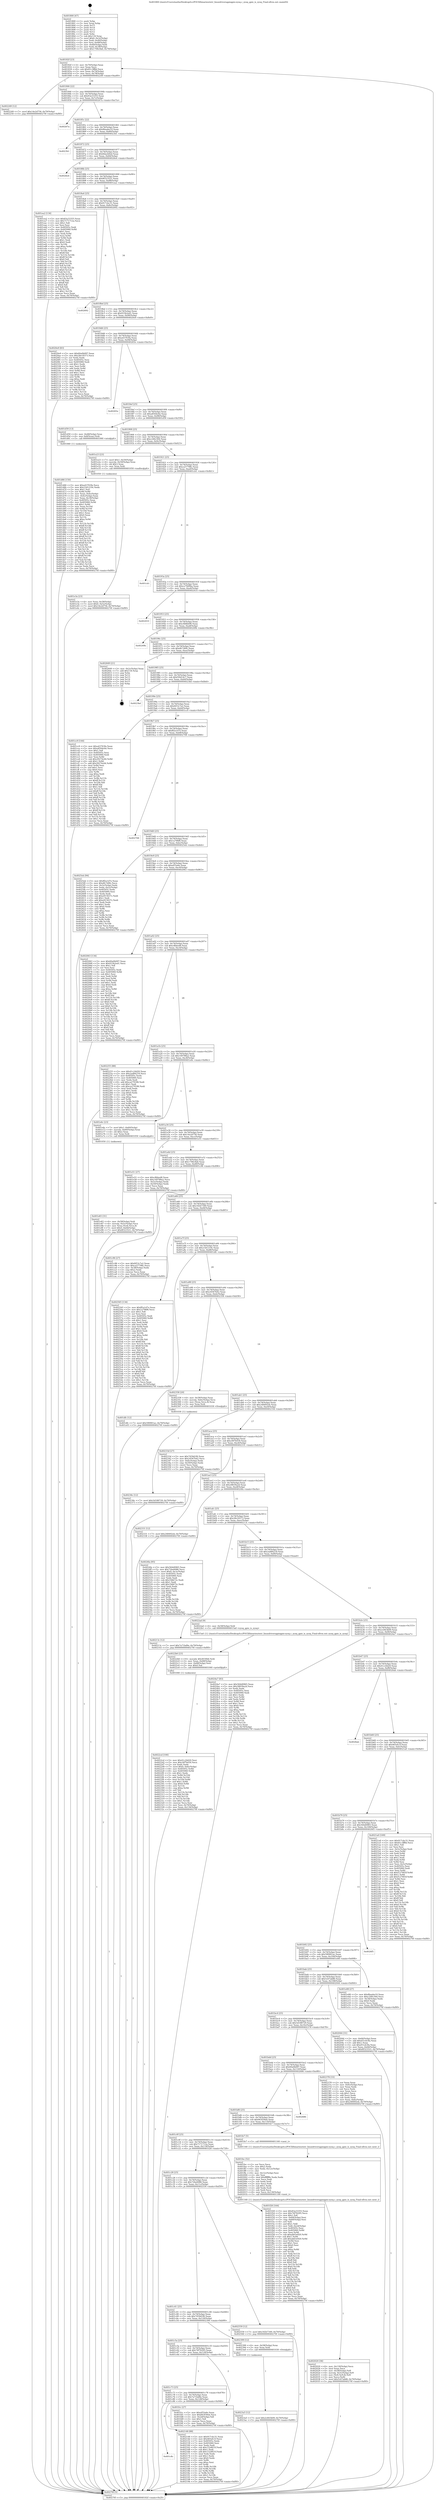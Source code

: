 digraph "0x401800" {
  label = "0x401800 (/mnt/c/Users/mathe/Desktop/tcc/POCII/binaries/extr_linuxdriversgpiogpio-zynq.c_zynq_gpio_is_zynq_Final-ollvm.out::main(0))"
  labelloc = "t"
  node[shape=record]

  Entry [label="",width=0.3,height=0.3,shape=circle,fillcolor=black,style=filled]
  "0x40182f" [label="{
     0x40182f [23]\l
     | [instrs]\l
     &nbsp;&nbsp;0x40182f \<+3\>: mov -0x70(%rbp),%eax\l
     &nbsp;&nbsp;0x401832 \<+2\>: mov %eax,%ecx\l
     &nbsp;&nbsp;0x401834 \<+6\>: sub $0x81c3ff8d,%ecx\l
     &nbsp;&nbsp;0x40183a \<+3\>: mov %eax,-0x74(%rbp)\l
     &nbsp;&nbsp;0x40183d \<+3\>: mov %ecx,-0x78(%rbp)\l
     &nbsp;&nbsp;0x401840 \<+6\>: je 0000000000402249 \<main+0xa49\>\l
  }"]
  "0x402249" [label="{
     0x402249 [12]\l
     | [instrs]\l
     &nbsp;&nbsp;0x402249 \<+7\>: movl $0x14e2d756,-0x70(%rbp)\l
     &nbsp;&nbsp;0x402250 \<+5\>: jmp 000000000040270f \<main+0xf0f\>\l
  }"]
  "0x401846" [label="{
     0x401846 [22]\l
     | [instrs]\l
     &nbsp;&nbsp;0x401846 \<+5\>: jmp 000000000040184b \<main+0x4b\>\l
     &nbsp;&nbsp;0x40184b \<+3\>: mov -0x74(%rbp),%eax\l
     &nbsp;&nbsp;0x40184e \<+5\>: sub $0x83a33355,%eax\l
     &nbsp;&nbsp;0x401853 \<+3\>: mov %eax,-0x7c(%rbp)\l
     &nbsp;&nbsp;0x401856 \<+6\>: je 000000000040267a \<main+0xe7a\>\l
  }"]
  Exit [label="",width=0.3,height=0.3,shape=circle,fillcolor=black,style=filled,peripheries=2]
  "0x40267a" [label="{
     0x40267a\l
  }", style=dashed]
  "0x40185c" [label="{
     0x40185c [22]\l
     | [instrs]\l
     &nbsp;&nbsp;0x40185c \<+5\>: jmp 0000000000401861 \<main+0x61\>\l
     &nbsp;&nbsp;0x401861 \<+3\>: mov -0x74(%rbp),%eax\l
     &nbsp;&nbsp;0x401864 \<+5\>: sub $0x8baabe10,%eax\l
     &nbsp;&nbsp;0x401869 \<+3\>: mov %eax,-0x80(%rbp)\l
     &nbsp;&nbsp;0x40186c \<+6\>: je 00000000004023b1 \<main+0xbb1\>\l
  }"]
  "0x4023a5" [label="{
     0x4023a5 [12]\l
     | [instrs]\l
     &nbsp;&nbsp;0x4023a5 \<+7\>: movl $0x2c843b09,-0x70(%rbp)\l
     &nbsp;&nbsp;0x4023ac \<+5\>: jmp 000000000040270f \<main+0xf0f\>\l
  }"]
  "0x4023b1" [label="{
     0x4023b1\l
  }", style=dashed]
  "0x401872" [label="{
     0x401872 [25]\l
     | [instrs]\l
     &nbsp;&nbsp;0x401872 \<+5\>: jmp 0000000000401877 \<main+0x77\>\l
     &nbsp;&nbsp;0x401877 \<+3\>: mov -0x74(%rbp),%eax\l
     &nbsp;&nbsp;0x40187a \<+5\>: sub $0x8dacb0ed,%eax\l
     &nbsp;&nbsp;0x40187f \<+6\>: mov %eax,-0x84(%rbp)\l
     &nbsp;&nbsp;0x401885 \<+6\>: je 00000000004026e4 \<main+0xee4\>\l
  }"]
  "0x40236c" [label="{
     0x40236c [12]\l
     | [instrs]\l
     &nbsp;&nbsp;0x40236c \<+7\>: movl $0x5d188729,-0x70(%rbp)\l
     &nbsp;&nbsp;0x402373 \<+5\>: jmp 000000000040270f \<main+0xf0f\>\l
  }"]
  "0x4026e4" [label="{
     0x4026e4\l
  }", style=dashed]
  "0x40188b" [label="{
     0x40188b [25]\l
     | [instrs]\l
     &nbsp;&nbsp;0x40188b \<+5\>: jmp 0000000000401890 \<main+0x90\>\l
     &nbsp;&nbsp;0x401890 \<+3\>: mov -0x74(%rbp),%eax\l
     &nbsp;&nbsp;0x401893 \<+5\>: sub $0x8f323521,%eax\l
     &nbsp;&nbsp;0x401898 \<+6\>: mov %eax,-0x88(%rbp)\l
     &nbsp;&nbsp;0x40189e \<+6\>: je 0000000000401ea2 \<main+0x6a2\>\l
  }"]
  "0x4022cd" [label="{
     0x4022cd [100]\l
     | [instrs]\l
     &nbsp;&nbsp;0x4022cd \<+5\>: mov $0x41c24d20,%esi\l
     &nbsp;&nbsp;0x4022d2 \<+5\>: mov $0x24f7b430,%ecx\l
     &nbsp;&nbsp;0x4022d7 \<+2\>: xor %edx,%edx\l
     &nbsp;&nbsp;0x4022d9 \<+7\>: movl $0x0,-0x6c(%rbp)\l
     &nbsp;&nbsp;0x4022e0 \<+8\>: mov 0x40505c,%r8d\l
     &nbsp;&nbsp;0x4022e8 \<+8\>: mov 0x405060,%r9d\l
     &nbsp;&nbsp;0x4022f0 \<+3\>: sub $0x1,%edx\l
     &nbsp;&nbsp;0x4022f3 \<+3\>: mov %r8d,%r10d\l
     &nbsp;&nbsp;0x4022f6 \<+3\>: add %edx,%r10d\l
     &nbsp;&nbsp;0x4022f9 \<+4\>: imul %r10d,%r8d\l
     &nbsp;&nbsp;0x4022fd \<+4\>: and $0x1,%r8d\l
     &nbsp;&nbsp;0x402301 \<+4\>: cmp $0x0,%r8d\l
     &nbsp;&nbsp;0x402305 \<+4\>: sete %r11b\l
     &nbsp;&nbsp;0x402309 \<+4\>: cmp $0xa,%r9d\l
     &nbsp;&nbsp;0x40230d \<+3\>: setl %bl\l
     &nbsp;&nbsp;0x402310 \<+3\>: mov %r11b,%r14b\l
     &nbsp;&nbsp;0x402313 \<+3\>: and %bl,%r14b\l
     &nbsp;&nbsp;0x402316 \<+3\>: xor %bl,%r11b\l
     &nbsp;&nbsp;0x402319 \<+3\>: or %r11b,%r14b\l
     &nbsp;&nbsp;0x40231c \<+4\>: test $0x1,%r14b\l
     &nbsp;&nbsp;0x402320 \<+3\>: cmovne %ecx,%esi\l
     &nbsp;&nbsp;0x402323 \<+3\>: mov %esi,-0x70(%rbp)\l
     &nbsp;&nbsp;0x402326 \<+6\>: mov %eax,-0x134(%rbp)\l
     &nbsp;&nbsp;0x40232c \<+5\>: jmp 000000000040270f \<main+0xf0f\>\l
  }"]
  "0x401ea2" [label="{
     0x401ea2 [134]\l
     | [instrs]\l
     &nbsp;&nbsp;0x401ea2 \<+5\>: mov $0x83a33355,%eax\l
     &nbsp;&nbsp;0x401ea7 \<+5\>: mov $0x7171712a,%ecx\l
     &nbsp;&nbsp;0x401eac \<+2\>: mov $0x1,%dl\l
     &nbsp;&nbsp;0x401eae \<+2\>: xor %esi,%esi\l
     &nbsp;&nbsp;0x401eb0 \<+7\>: mov 0x40505c,%edi\l
     &nbsp;&nbsp;0x401eb7 \<+8\>: mov 0x405060,%r8d\l
     &nbsp;&nbsp;0x401ebf \<+3\>: sub $0x1,%esi\l
     &nbsp;&nbsp;0x401ec2 \<+3\>: mov %edi,%r9d\l
     &nbsp;&nbsp;0x401ec5 \<+3\>: add %esi,%r9d\l
     &nbsp;&nbsp;0x401ec8 \<+4\>: imul %r9d,%edi\l
     &nbsp;&nbsp;0x401ecc \<+3\>: and $0x1,%edi\l
     &nbsp;&nbsp;0x401ecf \<+3\>: cmp $0x0,%edi\l
     &nbsp;&nbsp;0x401ed2 \<+4\>: sete %r10b\l
     &nbsp;&nbsp;0x401ed6 \<+4\>: cmp $0xa,%r8d\l
     &nbsp;&nbsp;0x401eda \<+4\>: setl %r11b\l
     &nbsp;&nbsp;0x401ede \<+3\>: mov %r10b,%bl\l
     &nbsp;&nbsp;0x401ee1 \<+3\>: xor $0xff,%bl\l
     &nbsp;&nbsp;0x401ee4 \<+3\>: mov %r11b,%r14b\l
     &nbsp;&nbsp;0x401ee7 \<+4\>: xor $0xff,%r14b\l
     &nbsp;&nbsp;0x401eeb \<+3\>: xor $0x0,%dl\l
     &nbsp;&nbsp;0x401eee \<+3\>: mov %bl,%r15b\l
     &nbsp;&nbsp;0x401ef1 \<+4\>: and $0x0,%r15b\l
     &nbsp;&nbsp;0x401ef5 \<+3\>: and %dl,%r10b\l
     &nbsp;&nbsp;0x401ef8 \<+3\>: mov %r14b,%r12b\l
     &nbsp;&nbsp;0x401efb \<+4\>: and $0x0,%r12b\l
     &nbsp;&nbsp;0x401eff \<+3\>: and %dl,%r11b\l
     &nbsp;&nbsp;0x401f02 \<+3\>: or %r10b,%r15b\l
     &nbsp;&nbsp;0x401f05 \<+3\>: or %r11b,%r12b\l
     &nbsp;&nbsp;0x401f08 \<+3\>: xor %r12b,%r15b\l
     &nbsp;&nbsp;0x401f0b \<+3\>: or %r14b,%bl\l
     &nbsp;&nbsp;0x401f0e \<+3\>: xor $0xff,%bl\l
     &nbsp;&nbsp;0x401f11 \<+3\>: or $0x0,%dl\l
     &nbsp;&nbsp;0x401f14 \<+2\>: and %dl,%bl\l
     &nbsp;&nbsp;0x401f16 \<+3\>: or %bl,%r15b\l
     &nbsp;&nbsp;0x401f19 \<+4\>: test $0x1,%r15b\l
     &nbsp;&nbsp;0x401f1d \<+3\>: cmovne %ecx,%eax\l
     &nbsp;&nbsp;0x401f20 \<+3\>: mov %eax,-0x70(%rbp)\l
     &nbsp;&nbsp;0x401f23 \<+5\>: jmp 000000000040270f \<main+0xf0f\>\l
  }"]
  "0x4018a4" [label="{
     0x4018a4 [25]\l
     | [instrs]\l
     &nbsp;&nbsp;0x4018a4 \<+5\>: jmp 00000000004018a9 \<main+0xa9\>\l
     &nbsp;&nbsp;0x4018a9 \<+3\>: mov -0x74(%rbp),%eax\l
     &nbsp;&nbsp;0x4018ac \<+5\>: sub $0x917cbc31,%eax\l
     &nbsp;&nbsp;0x4018b1 \<+6\>: mov %eax,-0x8c(%rbp)\l
     &nbsp;&nbsp;0x4018b7 \<+6\>: je 0000000000402692 \<main+0xe92\>\l
  }"]
  "0x4022b6" [label="{
     0x4022b6 [23]\l
     | [instrs]\l
     &nbsp;&nbsp;0x4022b6 \<+10\>: movabs $0x4030b6,%rdi\l
     &nbsp;&nbsp;0x4022c0 \<+3\>: mov %eax,-0x68(%rbp)\l
     &nbsp;&nbsp;0x4022c3 \<+3\>: mov -0x68(%rbp),%esi\l
     &nbsp;&nbsp;0x4022c6 \<+2\>: mov $0x0,%al\l
     &nbsp;&nbsp;0x4022c8 \<+5\>: call 0000000000401040 \<printf@plt\>\l
     | [calls]\l
     &nbsp;&nbsp;0x401040 \{1\} (unknown)\l
  }"]
  "0x402692" [label="{
     0x402692\l
  }", style=dashed]
  "0x4018bd" [label="{
     0x4018bd [25]\l
     | [instrs]\l
     &nbsp;&nbsp;0x4018bd \<+5\>: jmp 00000000004018c2 \<main+0xc2\>\l
     &nbsp;&nbsp;0x4018c2 \<+3\>: mov -0x74(%rbp),%eax\l
     &nbsp;&nbsp;0x4018c5 \<+5\>: sub $0x933b2ed1,%eax\l
     &nbsp;&nbsp;0x4018ca \<+6\>: mov %eax,-0x90(%rbp)\l
     &nbsp;&nbsp;0x4018d0 \<+6\>: je 00000000004020e9 \<main+0x8e9\>\l
  }"]
  "0x401c8c" [label="{
     0x401c8c\l
  }", style=dashed]
  "0x4020e9" [label="{
     0x4020e9 [83]\l
     | [instrs]\l
     &nbsp;&nbsp;0x4020e9 \<+5\>: mov $0x60a0b097,%eax\l
     &nbsp;&nbsp;0x4020ee \<+5\>: mov $0x28e18373,%ecx\l
     &nbsp;&nbsp;0x4020f3 \<+2\>: xor %edx,%edx\l
     &nbsp;&nbsp;0x4020f5 \<+7\>: mov 0x40505c,%esi\l
     &nbsp;&nbsp;0x4020fc \<+7\>: mov 0x405060,%edi\l
     &nbsp;&nbsp;0x402103 \<+3\>: sub $0x1,%edx\l
     &nbsp;&nbsp;0x402106 \<+3\>: mov %esi,%r8d\l
     &nbsp;&nbsp;0x402109 \<+3\>: add %edx,%r8d\l
     &nbsp;&nbsp;0x40210c \<+4\>: imul %r8d,%esi\l
     &nbsp;&nbsp;0x402110 \<+3\>: and $0x1,%esi\l
     &nbsp;&nbsp;0x402113 \<+3\>: cmp $0x0,%esi\l
     &nbsp;&nbsp;0x402116 \<+4\>: sete %r9b\l
     &nbsp;&nbsp;0x40211a \<+3\>: cmp $0xa,%edi\l
     &nbsp;&nbsp;0x40211d \<+4\>: setl %r10b\l
     &nbsp;&nbsp;0x402121 \<+3\>: mov %r9b,%r11b\l
     &nbsp;&nbsp;0x402124 \<+3\>: and %r10b,%r11b\l
     &nbsp;&nbsp;0x402127 \<+3\>: xor %r10b,%r9b\l
     &nbsp;&nbsp;0x40212a \<+3\>: or %r9b,%r11b\l
     &nbsp;&nbsp;0x40212d \<+4\>: test $0x1,%r11b\l
     &nbsp;&nbsp;0x402131 \<+3\>: cmovne %ecx,%eax\l
     &nbsp;&nbsp;0x402134 \<+3\>: mov %eax,-0x70(%rbp)\l
     &nbsp;&nbsp;0x402137 \<+5\>: jmp 000000000040270f \<main+0xf0f\>\l
  }"]
  "0x4018d6" [label="{
     0x4018d6 [25]\l
     | [instrs]\l
     &nbsp;&nbsp;0x4018d6 \<+5\>: jmp 00000000004018db \<main+0xdb\>\l
     &nbsp;&nbsp;0x4018db \<+3\>: mov -0x74(%rbp),%eax\l
     &nbsp;&nbsp;0x4018de \<+5\>: sub $0xa43763fa,%eax\l
     &nbsp;&nbsp;0x4018e3 \<+6\>: mov %eax,-0x94(%rbp)\l
     &nbsp;&nbsp;0x4018e9 \<+6\>: je 000000000040265e \<main+0xe5e\>\l
  }"]
  "0x402148" [label="{
     0x402148 [88]\l
     | [instrs]\l
     &nbsp;&nbsp;0x402148 \<+5\>: mov $0x917cbc31,%eax\l
     &nbsp;&nbsp;0x40214d \<+5\>: mov $0x465efc1f,%ecx\l
     &nbsp;&nbsp;0x402152 \<+7\>: mov 0x40505c,%edx\l
     &nbsp;&nbsp;0x402159 \<+7\>: mov 0x405060,%esi\l
     &nbsp;&nbsp;0x402160 \<+2\>: mov %edx,%edi\l
     &nbsp;&nbsp;0x402162 \<+6\>: sub $0x152d831f,%edi\l
     &nbsp;&nbsp;0x402168 \<+3\>: sub $0x1,%edi\l
     &nbsp;&nbsp;0x40216b \<+6\>: add $0x152d831f,%edi\l
     &nbsp;&nbsp;0x402171 \<+3\>: imul %edi,%edx\l
     &nbsp;&nbsp;0x402174 \<+3\>: and $0x1,%edx\l
     &nbsp;&nbsp;0x402177 \<+3\>: cmp $0x0,%edx\l
     &nbsp;&nbsp;0x40217a \<+4\>: sete %r8b\l
     &nbsp;&nbsp;0x40217e \<+3\>: cmp $0xa,%esi\l
     &nbsp;&nbsp;0x402181 \<+4\>: setl %r9b\l
     &nbsp;&nbsp;0x402185 \<+3\>: mov %r8b,%r10b\l
     &nbsp;&nbsp;0x402188 \<+3\>: and %r9b,%r10b\l
     &nbsp;&nbsp;0x40218b \<+3\>: xor %r9b,%r8b\l
     &nbsp;&nbsp;0x40218e \<+3\>: or %r8b,%r10b\l
     &nbsp;&nbsp;0x402191 \<+4\>: test $0x1,%r10b\l
     &nbsp;&nbsp;0x402195 \<+3\>: cmovne %ecx,%eax\l
     &nbsp;&nbsp;0x402198 \<+3\>: mov %eax,-0x70(%rbp)\l
     &nbsp;&nbsp;0x40219b \<+5\>: jmp 000000000040270f \<main+0xf0f\>\l
  }"]
  "0x40265e" [label="{
     0x40265e\l
  }", style=dashed]
  "0x4018ef" [label="{
     0x4018ef [25]\l
     | [instrs]\l
     &nbsp;&nbsp;0x4018ef \<+5\>: jmp 00000000004018f4 \<main+0xf4\>\l
     &nbsp;&nbsp;0x4018f4 \<+3\>: mov -0x74(%rbp),%eax\l
     &nbsp;&nbsp;0x4018f7 \<+5\>: sub $0xa850dc6e,%eax\l
     &nbsp;&nbsp;0x4018fc \<+6\>: mov %eax,-0x98(%rbp)\l
     &nbsp;&nbsp;0x401902 \<+6\>: je 0000000000401d59 \<main+0x559\>\l
  }"]
  "0x402020" [label="{
     0x402020 [36]\l
     | [instrs]\l
     &nbsp;&nbsp;0x402020 \<+6\>: mov -0x130(%rbp),%ecx\l
     &nbsp;&nbsp;0x402026 \<+3\>: imul %eax,%ecx\l
     &nbsp;&nbsp;0x402029 \<+4\>: mov -0x58(%rbp),%r8\l
     &nbsp;&nbsp;0x40202d \<+4\>: movslq -0x5c(%rbp),%r9\l
     &nbsp;&nbsp;0x402031 \<+4\>: mov (%r8,%r9,8),%r8\l
     &nbsp;&nbsp;0x402035 \<+3\>: mov %ecx,(%r8)\l
     &nbsp;&nbsp;0x402038 \<+7\>: movl $0x5c67ab86,-0x70(%rbp)\l
     &nbsp;&nbsp;0x40203f \<+5\>: jmp 000000000040270f \<main+0xf0f\>\l
  }"]
  "0x401d59" [label="{
     0x401d59 [13]\l
     | [instrs]\l
     &nbsp;&nbsp;0x401d59 \<+4\>: mov -0x48(%rbp),%rax\l
     &nbsp;&nbsp;0x401d5d \<+4\>: mov 0x8(%rax),%rdi\l
     &nbsp;&nbsp;0x401d61 \<+5\>: call 0000000000401060 \<atoi@plt\>\l
     | [calls]\l
     &nbsp;&nbsp;0x401060 \{1\} (unknown)\l
  }"]
  "0x401908" [label="{
     0x401908 [25]\l
     | [instrs]\l
     &nbsp;&nbsp;0x401908 \<+5\>: jmp 000000000040190d \<main+0x10d\>\l
     &nbsp;&nbsp;0x40190d \<+3\>: mov -0x74(%rbp),%eax\l
     &nbsp;&nbsp;0x401910 \<+5\>: sub $0xc246c564,%eax\l
     &nbsp;&nbsp;0x401915 \<+6\>: mov %eax,-0x9c(%rbp)\l
     &nbsp;&nbsp;0x40191b \<+6\>: je 0000000000401e23 \<main+0x623\>\l
  }"]
  "0x401fec" [label="{
     0x401fec [52]\l
     | [instrs]\l
     &nbsp;&nbsp;0x401fec \<+2\>: xor %ecx,%ecx\l
     &nbsp;&nbsp;0x401fee \<+5\>: mov $0x2,%edx\l
     &nbsp;&nbsp;0x401ff3 \<+6\>: mov %edx,-0x12c(%rbp)\l
     &nbsp;&nbsp;0x401ff9 \<+1\>: cltd\l
     &nbsp;&nbsp;0x401ffa \<+6\>: mov -0x12c(%rbp),%esi\l
     &nbsp;&nbsp;0x402000 \<+2\>: idiv %esi\l
     &nbsp;&nbsp;0x402002 \<+6\>: imul $0xfffffffe,%edx,%edx\l
     &nbsp;&nbsp;0x402008 \<+2\>: mov %ecx,%edi\l
     &nbsp;&nbsp;0x40200a \<+2\>: sub %edx,%edi\l
     &nbsp;&nbsp;0x40200c \<+2\>: mov %ecx,%edx\l
     &nbsp;&nbsp;0x40200e \<+3\>: sub $0x1,%edx\l
     &nbsp;&nbsp;0x402011 \<+2\>: add %edx,%edi\l
     &nbsp;&nbsp;0x402013 \<+2\>: sub %edi,%ecx\l
     &nbsp;&nbsp;0x402015 \<+6\>: mov %ecx,-0x130(%rbp)\l
     &nbsp;&nbsp;0x40201b \<+5\>: call 0000000000401160 \<next_i\>\l
     | [calls]\l
     &nbsp;&nbsp;0x401160 \{1\} (/mnt/c/Users/mathe/Desktop/tcc/POCII/binaries/extr_linuxdriversgpiogpio-zynq.c_zynq_gpio_is_zynq_Final-ollvm.out::next_i)\l
  }"]
  "0x401e23" [label="{
     0x401e23 [23]\l
     | [instrs]\l
     &nbsp;&nbsp;0x401e23 \<+7\>: movl $0x1,-0x50(%rbp)\l
     &nbsp;&nbsp;0x401e2a \<+4\>: movslq -0x50(%rbp),%rax\l
     &nbsp;&nbsp;0x401e2e \<+4\>: shl $0x3,%rax\l
     &nbsp;&nbsp;0x401e32 \<+3\>: mov %rax,%rdi\l
     &nbsp;&nbsp;0x401e35 \<+5\>: call 0000000000401050 \<malloc@plt\>\l
     | [calls]\l
     &nbsp;&nbsp;0x401050 \{1\} (unknown)\l
  }"]
  "0x401921" [label="{
     0x401921 [25]\l
     | [instrs]\l
     &nbsp;&nbsp;0x401921 \<+5\>: jmp 0000000000401926 \<main+0x126\>\l
     &nbsp;&nbsp;0x401926 \<+3\>: mov -0x74(%rbp),%eax\l
     &nbsp;&nbsp;0x401929 \<+5\>: sub $0xca57798c,%eax\l
     &nbsp;&nbsp;0x40192e \<+6\>: mov %eax,-0xa0(%rbp)\l
     &nbsp;&nbsp;0x401934 \<+6\>: je 0000000000401cb1 \<main+0x4b1\>\l
  }"]
  "0x401c73" [label="{
     0x401c73 [25]\l
     | [instrs]\l
     &nbsp;&nbsp;0x401c73 \<+5\>: jmp 0000000000401c78 \<main+0x478\>\l
     &nbsp;&nbsp;0x401c78 \<+3\>: mov -0x74(%rbp),%eax\l
     &nbsp;&nbsp;0x401c7b \<+5\>: sub $0x7a71bd9e,%eax\l
     &nbsp;&nbsp;0x401c80 \<+6\>: mov %eax,-0x128(%rbp)\l
     &nbsp;&nbsp;0x401c86 \<+6\>: je 0000000000402148 \<main+0x948\>\l
  }"]
  "0x401cb1" [label="{
     0x401cb1\l
  }", style=dashed]
  "0x40193a" [label="{
     0x40193a [25]\l
     | [instrs]\l
     &nbsp;&nbsp;0x40193a \<+5\>: jmp 000000000040193f \<main+0x13f\>\l
     &nbsp;&nbsp;0x40193f \<+3\>: mov -0x74(%rbp),%eax\l
     &nbsp;&nbsp;0x401942 \<+5\>: sub $0xce79d9ba,%eax\l
     &nbsp;&nbsp;0x401947 \<+6\>: mov %eax,-0xa4(%rbp)\l
     &nbsp;&nbsp;0x40194d \<+6\>: je 0000000000402410 \<main+0xc10\>\l
  }"]
  "0x401fcc" [label="{
     0x401fcc [27]\l
     | [instrs]\l
     &nbsp;&nbsp;0x401fcc \<+5\>: mov $0xaf55e6e,%eax\l
     &nbsp;&nbsp;0x401fd1 \<+5\>: mov $0x663f39eb,%ecx\l
     &nbsp;&nbsp;0x401fd6 \<+3\>: mov -0x2d(%rbp),%dl\l
     &nbsp;&nbsp;0x401fd9 \<+3\>: test $0x1,%dl\l
     &nbsp;&nbsp;0x401fdc \<+3\>: cmovne %ecx,%eax\l
     &nbsp;&nbsp;0x401fdf \<+3\>: mov %eax,-0x70(%rbp)\l
     &nbsp;&nbsp;0x401fe2 \<+5\>: jmp 000000000040270f \<main+0xf0f\>\l
  }"]
  "0x402410" [label="{
     0x402410\l
  }", style=dashed]
  "0x401953" [label="{
     0x401953 [25]\l
     | [instrs]\l
     &nbsp;&nbsp;0x401953 \<+5\>: jmp 0000000000401958 \<main+0x158\>\l
     &nbsp;&nbsp;0x401958 \<+3\>: mov -0x74(%rbp),%eax\l
     &nbsp;&nbsp;0x40195b \<+5\>: sub $0xcfb8bb96,%eax\l
     &nbsp;&nbsp;0x401960 \<+6\>: mov %eax,-0xa8(%rbp)\l
     &nbsp;&nbsp;0x401966 \<+6\>: je 000000000040249b \<main+0xc9b\>\l
  }"]
  "0x401c5a" [label="{
     0x401c5a [25]\l
     | [instrs]\l
     &nbsp;&nbsp;0x401c5a \<+5\>: jmp 0000000000401c5f \<main+0x45f\>\l
     &nbsp;&nbsp;0x401c5f \<+3\>: mov -0x74(%rbp),%eax\l
     &nbsp;&nbsp;0x401c62 \<+5\>: sub $0x74f76295,%eax\l
     &nbsp;&nbsp;0x401c67 \<+6\>: mov %eax,-0x124(%rbp)\l
     &nbsp;&nbsp;0x401c6d \<+6\>: je 0000000000401fcc \<main+0x7cc\>\l
  }"]
  "0x40249b" [label="{
     0x40249b\l
  }", style=dashed]
  "0x40196c" [label="{
     0x40196c [25]\l
     | [instrs]\l
     &nbsp;&nbsp;0x40196c \<+5\>: jmp 0000000000401971 \<main+0x171\>\l
     &nbsp;&nbsp;0x401971 \<+3\>: mov -0x74(%rbp),%eax\l
     &nbsp;&nbsp;0x401974 \<+5\>: sub $0xdfc7d0fc,%eax\l
     &nbsp;&nbsp;0x401979 \<+6\>: mov %eax,-0xac(%rbp)\l
     &nbsp;&nbsp;0x40197f \<+6\>: je 0000000000402649 \<main+0xe49\>\l
  }"]
  "0x402399" [label="{
     0x402399 [12]\l
     | [instrs]\l
     &nbsp;&nbsp;0x402399 \<+4\>: mov -0x58(%rbp),%rax\l
     &nbsp;&nbsp;0x40239d \<+3\>: mov %rax,%rdi\l
     &nbsp;&nbsp;0x4023a0 \<+5\>: call 0000000000401030 \<free@plt\>\l
     | [calls]\l
     &nbsp;&nbsp;0x401030 \{1\} (unknown)\l
  }"]
  "0x402649" [label="{
     0x402649 [21]\l
     | [instrs]\l
     &nbsp;&nbsp;0x402649 \<+3\>: mov -0x2c(%rbp),%eax\l
     &nbsp;&nbsp;0x40264c \<+7\>: add $0x118,%rsp\l
     &nbsp;&nbsp;0x402653 \<+1\>: pop %rbx\l
     &nbsp;&nbsp;0x402654 \<+2\>: pop %r12\l
     &nbsp;&nbsp;0x402656 \<+2\>: pop %r13\l
     &nbsp;&nbsp;0x402658 \<+2\>: pop %r14\l
     &nbsp;&nbsp;0x40265a \<+2\>: pop %r15\l
     &nbsp;&nbsp;0x40265c \<+1\>: pop %rbp\l
     &nbsp;&nbsp;0x40265d \<+1\>: ret\l
  }"]
  "0x401985" [label="{
     0x401985 [25]\l
     | [instrs]\l
     &nbsp;&nbsp;0x401985 \<+5\>: jmp 000000000040198a \<main+0x18a\>\l
     &nbsp;&nbsp;0x40198a \<+3\>: mov -0x74(%rbp),%eax\l
     &nbsp;&nbsp;0x40198d \<+5\>: sub $0xf30d14c7,%eax\l
     &nbsp;&nbsp;0x401992 \<+6\>: mov %eax,-0xb0(%rbp)\l
     &nbsp;&nbsp;0x401998 \<+6\>: je 00000000004023bd \<main+0xbbd\>\l
  }"]
  "0x401c41" [label="{
     0x401c41 [25]\l
     | [instrs]\l
     &nbsp;&nbsp;0x401c41 \<+5\>: jmp 0000000000401c46 \<main+0x446\>\l
     &nbsp;&nbsp;0x401c46 \<+3\>: mov -0x74(%rbp),%eax\l
     &nbsp;&nbsp;0x401c49 \<+5\>: sub $0x7459d1f6,%eax\l
     &nbsp;&nbsp;0x401c4e \<+6\>: mov %eax,-0x120(%rbp)\l
     &nbsp;&nbsp;0x401c54 \<+6\>: je 0000000000402399 \<main+0xb99\>\l
  }"]
  "0x4023bd" [label="{
     0x4023bd\l
  }", style=dashed]
  "0x40199e" [label="{
     0x40199e [25]\l
     | [instrs]\l
     &nbsp;&nbsp;0x40199e \<+5\>: jmp 00000000004019a3 \<main+0x1a3\>\l
     &nbsp;&nbsp;0x4019a3 \<+3\>: mov -0x74(%rbp),%eax\l
     &nbsp;&nbsp;0x4019a6 \<+5\>: sub $0xfd53c7a2,%eax\l
     &nbsp;&nbsp;0x4019ab \<+6\>: mov %eax,-0xb4(%rbp)\l
     &nbsp;&nbsp;0x4019b1 \<+6\>: je 0000000000401cc9 \<main+0x4c9\>\l
  }"]
  "0x402559" [label="{
     0x402559 [12]\l
     | [instrs]\l
     &nbsp;&nbsp;0x402559 \<+7\>: movl $0x182b7349,-0x70(%rbp)\l
     &nbsp;&nbsp;0x402560 \<+5\>: jmp 000000000040270f \<main+0xf0f\>\l
  }"]
  "0x401cc9" [label="{
     0x401cc9 [144]\l
     | [instrs]\l
     &nbsp;&nbsp;0x401cc9 \<+5\>: mov $0xa43763fa,%eax\l
     &nbsp;&nbsp;0x401cce \<+5\>: mov $0xa850dc6e,%ecx\l
     &nbsp;&nbsp;0x401cd3 \<+2\>: mov $0x1,%dl\l
     &nbsp;&nbsp;0x401cd5 \<+7\>: mov 0x40505c,%esi\l
     &nbsp;&nbsp;0x401cdc \<+7\>: mov 0x405060,%edi\l
     &nbsp;&nbsp;0x401ce3 \<+3\>: mov %esi,%r8d\l
     &nbsp;&nbsp;0x401ce6 \<+7\>: sub $0x29274c64,%r8d\l
     &nbsp;&nbsp;0x401ced \<+4\>: sub $0x1,%r8d\l
     &nbsp;&nbsp;0x401cf1 \<+7\>: add $0x29274c64,%r8d\l
     &nbsp;&nbsp;0x401cf8 \<+4\>: imul %r8d,%esi\l
     &nbsp;&nbsp;0x401cfc \<+3\>: and $0x1,%esi\l
     &nbsp;&nbsp;0x401cff \<+3\>: cmp $0x0,%esi\l
     &nbsp;&nbsp;0x401d02 \<+4\>: sete %r9b\l
     &nbsp;&nbsp;0x401d06 \<+3\>: cmp $0xa,%edi\l
     &nbsp;&nbsp;0x401d09 \<+4\>: setl %r10b\l
     &nbsp;&nbsp;0x401d0d \<+3\>: mov %r9b,%r11b\l
     &nbsp;&nbsp;0x401d10 \<+4\>: xor $0xff,%r11b\l
     &nbsp;&nbsp;0x401d14 \<+3\>: mov %r10b,%bl\l
     &nbsp;&nbsp;0x401d17 \<+3\>: xor $0xff,%bl\l
     &nbsp;&nbsp;0x401d1a \<+3\>: xor $0x1,%dl\l
     &nbsp;&nbsp;0x401d1d \<+3\>: mov %r11b,%r14b\l
     &nbsp;&nbsp;0x401d20 \<+4\>: and $0xff,%r14b\l
     &nbsp;&nbsp;0x401d24 \<+3\>: and %dl,%r9b\l
     &nbsp;&nbsp;0x401d27 \<+3\>: mov %bl,%r15b\l
     &nbsp;&nbsp;0x401d2a \<+4\>: and $0xff,%r15b\l
     &nbsp;&nbsp;0x401d2e \<+3\>: and %dl,%r10b\l
     &nbsp;&nbsp;0x401d31 \<+3\>: or %r9b,%r14b\l
     &nbsp;&nbsp;0x401d34 \<+3\>: or %r10b,%r15b\l
     &nbsp;&nbsp;0x401d37 \<+3\>: xor %r15b,%r14b\l
     &nbsp;&nbsp;0x401d3a \<+3\>: or %bl,%r11b\l
     &nbsp;&nbsp;0x401d3d \<+4\>: xor $0xff,%r11b\l
     &nbsp;&nbsp;0x401d41 \<+3\>: or $0x1,%dl\l
     &nbsp;&nbsp;0x401d44 \<+3\>: and %dl,%r11b\l
     &nbsp;&nbsp;0x401d47 \<+3\>: or %r11b,%r14b\l
     &nbsp;&nbsp;0x401d4a \<+4\>: test $0x1,%r14b\l
     &nbsp;&nbsp;0x401d4e \<+3\>: cmovne %ecx,%eax\l
     &nbsp;&nbsp;0x401d51 \<+3\>: mov %eax,-0x70(%rbp)\l
     &nbsp;&nbsp;0x401d54 \<+5\>: jmp 000000000040270f \<main+0xf0f\>\l
  }"]
  "0x4019b7" [label="{
     0x4019b7 [25]\l
     | [instrs]\l
     &nbsp;&nbsp;0x4019b7 \<+5\>: jmp 00000000004019bc \<main+0x1bc\>\l
     &nbsp;&nbsp;0x4019bc \<+3\>: mov -0x74(%rbp),%eax\l
     &nbsp;&nbsp;0x4019bf \<+5\>: sub $0xff2a1d7e,%eax\l
     &nbsp;&nbsp;0x4019c4 \<+6\>: mov %eax,-0xb8(%rbp)\l
     &nbsp;&nbsp;0x4019ca \<+6\>: je 0000000000402708 \<main+0xf08\>\l
  }"]
  "0x401c28" [label="{
     0x401c28 [25]\l
     | [instrs]\l
     &nbsp;&nbsp;0x401c28 \<+5\>: jmp 0000000000401c2d \<main+0x42d\>\l
     &nbsp;&nbsp;0x401c2d \<+3\>: mov -0x74(%rbp),%eax\l
     &nbsp;&nbsp;0x401c30 \<+5\>: sub $0x72be6086,%eax\l
     &nbsp;&nbsp;0x401c35 \<+6\>: mov %eax,-0x11c(%rbp)\l
     &nbsp;&nbsp;0x401c3b \<+6\>: je 0000000000402559 \<main+0xd59\>\l
  }"]
  "0x402708" [label="{
     0x402708\l
  }", style=dashed]
  "0x4019d0" [label="{
     0x4019d0 [25]\l
     | [instrs]\l
     &nbsp;&nbsp;0x4019d0 \<+5\>: jmp 00000000004019d5 \<main+0x1d5\>\l
     &nbsp;&nbsp;0x4019d5 \<+3\>: mov -0x74(%rbp),%eax\l
     &nbsp;&nbsp;0x4019d8 \<+5\>: sub $0x1a796f6,%eax\l
     &nbsp;&nbsp;0x4019dd \<+6\>: mov %eax,-0xbc(%rbp)\l
     &nbsp;&nbsp;0x4019e3 \<+6\>: je 00000000004025eb \<main+0xdeb\>\l
  }"]
  "0x401f28" [label="{
     0x401f28 [164]\l
     | [instrs]\l
     &nbsp;&nbsp;0x401f28 \<+5\>: mov $0x83a33355,%eax\l
     &nbsp;&nbsp;0x401f2d \<+5\>: mov $0x74f76295,%ecx\l
     &nbsp;&nbsp;0x401f32 \<+2\>: mov $0x1,%dl\l
     &nbsp;&nbsp;0x401f34 \<+3\>: mov -0x64(%rbp),%esi\l
     &nbsp;&nbsp;0x401f37 \<+3\>: cmp -0x60(%rbp),%esi\l
     &nbsp;&nbsp;0x401f3a \<+4\>: setl %dil\l
     &nbsp;&nbsp;0x401f3e \<+4\>: and $0x1,%dil\l
     &nbsp;&nbsp;0x401f42 \<+4\>: mov %dil,-0x2d(%rbp)\l
     &nbsp;&nbsp;0x401f46 \<+7\>: mov 0x40505c,%esi\l
     &nbsp;&nbsp;0x401f4d \<+8\>: mov 0x405060,%r8d\l
     &nbsp;&nbsp;0x401f55 \<+3\>: mov %esi,%r9d\l
     &nbsp;&nbsp;0x401f58 \<+7\>: sub $0xab63e920,%r9d\l
     &nbsp;&nbsp;0x401f5f \<+4\>: sub $0x1,%r9d\l
     &nbsp;&nbsp;0x401f63 \<+7\>: add $0xab63e920,%r9d\l
     &nbsp;&nbsp;0x401f6a \<+4\>: imul %r9d,%esi\l
     &nbsp;&nbsp;0x401f6e \<+3\>: and $0x1,%esi\l
     &nbsp;&nbsp;0x401f71 \<+3\>: cmp $0x0,%esi\l
     &nbsp;&nbsp;0x401f74 \<+4\>: sete %dil\l
     &nbsp;&nbsp;0x401f78 \<+4\>: cmp $0xa,%r8d\l
     &nbsp;&nbsp;0x401f7c \<+4\>: setl %r10b\l
     &nbsp;&nbsp;0x401f80 \<+3\>: mov %dil,%r11b\l
     &nbsp;&nbsp;0x401f83 \<+4\>: xor $0xff,%r11b\l
     &nbsp;&nbsp;0x401f87 \<+3\>: mov %r10b,%bl\l
     &nbsp;&nbsp;0x401f8a \<+3\>: xor $0xff,%bl\l
     &nbsp;&nbsp;0x401f8d \<+3\>: xor $0x0,%dl\l
     &nbsp;&nbsp;0x401f90 \<+3\>: mov %r11b,%r14b\l
     &nbsp;&nbsp;0x401f93 \<+4\>: and $0x0,%r14b\l
     &nbsp;&nbsp;0x401f97 \<+3\>: and %dl,%dil\l
     &nbsp;&nbsp;0x401f9a \<+3\>: mov %bl,%r15b\l
     &nbsp;&nbsp;0x401f9d \<+4\>: and $0x0,%r15b\l
     &nbsp;&nbsp;0x401fa1 \<+3\>: and %dl,%r10b\l
     &nbsp;&nbsp;0x401fa4 \<+3\>: or %dil,%r14b\l
     &nbsp;&nbsp;0x401fa7 \<+3\>: or %r10b,%r15b\l
     &nbsp;&nbsp;0x401faa \<+3\>: xor %r15b,%r14b\l
     &nbsp;&nbsp;0x401fad \<+3\>: or %bl,%r11b\l
     &nbsp;&nbsp;0x401fb0 \<+4\>: xor $0xff,%r11b\l
     &nbsp;&nbsp;0x401fb4 \<+3\>: or $0x0,%dl\l
     &nbsp;&nbsp;0x401fb7 \<+3\>: and %dl,%r11b\l
     &nbsp;&nbsp;0x401fba \<+3\>: or %r11b,%r14b\l
     &nbsp;&nbsp;0x401fbd \<+4\>: test $0x1,%r14b\l
     &nbsp;&nbsp;0x401fc1 \<+3\>: cmovne %ecx,%eax\l
     &nbsp;&nbsp;0x401fc4 \<+3\>: mov %eax,-0x70(%rbp)\l
     &nbsp;&nbsp;0x401fc7 \<+5\>: jmp 000000000040270f \<main+0xf0f\>\l
  }"]
  "0x4025eb" [label="{
     0x4025eb [94]\l
     | [instrs]\l
     &nbsp;&nbsp;0x4025eb \<+5\>: mov $0xff2a1d7e,%eax\l
     &nbsp;&nbsp;0x4025f0 \<+5\>: mov $0xdfc7d0fc,%ecx\l
     &nbsp;&nbsp;0x4025f5 \<+3\>: mov -0x3c(%rbp),%edx\l
     &nbsp;&nbsp;0x4025f8 \<+3\>: mov %edx,-0x2c(%rbp)\l
     &nbsp;&nbsp;0x4025fb \<+7\>: mov 0x40505c,%edx\l
     &nbsp;&nbsp;0x402602 \<+7\>: mov 0x405060,%esi\l
     &nbsp;&nbsp;0x402609 \<+2\>: mov %edx,%edi\l
     &nbsp;&nbsp;0x40260b \<+6\>: sub $0xe915637c,%edi\l
     &nbsp;&nbsp;0x402611 \<+3\>: sub $0x1,%edi\l
     &nbsp;&nbsp;0x402614 \<+6\>: add $0xe915637c,%edi\l
     &nbsp;&nbsp;0x40261a \<+3\>: imul %edi,%edx\l
     &nbsp;&nbsp;0x40261d \<+3\>: and $0x1,%edx\l
     &nbsp;&nbsp;0x402620 \<+3\>: cmp $0x0,%edx\l
     &nbsp;&nbsp;0x402623 \<+4\>: sete %r8b\l
     &nbsp;&nbsp;0x402627 \<+3\>: cmp $0xa,%esi\l
     &nbsp;&nbsp;0x40262a \<+4\>: setl %r9b\l
     &nbsp;&nbsp;0x40262e \<+3\>: mov %r8b,%r10b\l
     &nbsp;&nbsp;0x402631 \<+3\>: and %r9b,%r10b\l
     &nbsp;&nbsp;0x402634 \<+3\>: xor %r9b,%r8b\l
     &nbsp;&nbsp;0x402637 \<+3\>: or %r8b,%r10b\l
     &nbsp;&nbsp;0x40263a \<+4\>: test $0x1,%r10b\l
     &nbsp;&nbsp;0x40263e \<+3\>: cmovne %ecx,%eax\l
     &nbsp;&nbsp;0x402641 \<+3\>: mov %eax,-0x70(%rbp)\l
     &nbsp;&nbsp;0x402644 \<+5\>: jmp 000000000040270f \<main+0xf0f\>\l
  }"]
  "0x4019e9" [label="{
     0x4019e9 [25]\l
     | [instrs]\l
     &nbsp;&nbsp;0x4019e9 \<+5\>: jmp 00000000004019ee \<main+0x1ee\>\l
     &nbsp;&nbsp;0x4019ee \<+3\>: mov -0x74(%rbp),%eax\l
     &nbsp;&nbsp;0x4019f1 \<+5\>: sub $0xaf55e6e,%eax\l
     &nbsp;&nbsp;0x4019f6 \<+6\>: mov %eax,-0xc0(%rbp)\l
     &nbsp;&nbsp;0x4019fc \<+6\>: je 0000000000402063 \<main+0x863\>\l
  }"]
  "0x401c0f" [label="{
     0x401c0f [25]\l
     | [instrs]\l
     &nbsp;&nbsp;0x401c0f \<+5\>: jmp 0000000000401c14 \<main+0x414\>\l
     &nbsp;&nbsp;0x401c14 \<+3\>: mov -0x74(%rbp),%eax\l
     &nbsp;&nbsp;0x401c17 \<+5\>: sub $0x7171712a,%eax\l
     &nbsp;&nbsp;0x401c1c \<+6\>: mov %eax,-0x118(%rbp)\l
     &nbsp;&nbsp;0x401c22 \<+6\>: je 0000000000401f28 \<main+0x728\>\l
  }"]
  "0x402063" [label="{
     0x402063 [134]\l
     | [instrs]\l
     &nbsp;&nbsp;0x402063 \<+5\>: mov $0x60a0b097,%eax\l
     &nbsp;&nbsp;0x402068 \<+5\>: mov $0x933b2ed1,%ecx\l
     &nbsp;&nbsp;0x40206d \<+2\>: mov $0x1,%dl\l
     &nbsp;&nbsp;0x40206f \<+2\>: xor %esi,%esi\l
     &nbsp;&nbsp;0x402071 \<+7\>: mov 0x40505c,%edi\l
     &nbsp;&nbsp;0x402078 \<+8\>: mov 0x405060,%r8d\l
     &nbsp;&nbsp;0x402080 \<+3\>: sub $0x1,%esi\l
     &nbsp;&nbsp;0x402083 \<+3\>: mov %edi,%r9d\l
     &nbsp;&nbsp;0x402086 \<+3\>: add %esi,%r9d\l
     &nbsp;&nbsp;0x402089 \<+4\>: imul %r9d,%edi\l
     &nbsp;&nbsp;0x40208d \<+3\>: and $0x1,%edi\l
     &nbsp;&nbsp;0x402090 \<+3\>: cmp $0x0,%edi\l
     &nbsp;&nbsp;0x402093 \<+4\>: sete %r10b\l
     &nbsp;&nbsp;0x402097 \<+4\>: cmp $0xa,%r8d\l
     &nbsp;&nbsp;0x40209b \<+4\>: setl %r11b\l
     &nbsp;&nbsp;0x40209f \<+3\>: mov %r10b,%bl\l
     &nbsp;&nbsp;0x4020a2 \<+3\>: xor $0xff,%bl\l
     &nbsp;&nbsp;0x4020a5 \<+3\>: mov %r11b,%r14b\l
     &nbsp;&nbsp;0x4020a8 \<+4\>: xor $0xff,%r14b\l
     &nbsp;&nbsp;0x4020ac \<+3\>: xor $0x0,%dl\l
     &nbsp;&nbsp;0x4020af \<+3\>: mov %bl,%r15b\l
     &nbsp;&nbsp;0x4020b2 \<+4\>: and $0x0,%r15b\l
     &nbsp;&nbsp;0x4020b6 \<+3\>: and %dl,%r10b\l
     &nbsp;&nbsp;0x4020b9 \<+3\>: mov %r14b,%r12b\l
     &nbsp;&nbsp;0x4020bc \<+4\>: and $0x0,%r12b\l
     &nbsp;&nbsp;0x4020c0 \<+3\>: and %dl,%r11b\l
     &nbsp;&nbsp;0x4020c3 \<+3\>: or %r10b,%r15b\l
     &nbsp;&nbsp;0x4020c6 \<+3\>: or %r11b,%r12b\l
     &nbsp;&nbsp;0x4020c9 \<+3\>: xor %r12b,%r15b\l
     &nbsp;&nbsp;0x4020cc \<+3\>: or %r14b,%bl\l
     &nbsp;&nbsp;0x4020cf \<+3\>: xor $0xff,%bl\l
     &nbsp;&nbsp;0x4020d2 \<+3\>: or $0x0,%dl\l
     &nbsp;&nbsp;0x4020d5 \<+2\>: and %dl,%bl\l
     &nbsp;&nbsp;0x4020d7 \<+3\>: or %bl,%r15b\l
     &nbsp;&nbsp;0x4020da \<+4\>: test $0x1,%r15b\l
     &nbsp;&nbsp;0x4020de \<+3\>: cmovne %ecx,%eax\l
     &nbsp;&nbsp;0x4020e1 \<+3\>: mov %eax,-0x70(%rbp)\l
     &nbsp;&nbsp;0x4020e4 \<+5\>: jmp 000000000040270f \<main+0xf0f\>\l
  }"]
  "0x401a02" [label="{
     0x401a02 [25]\l
     | [instrs]\l
     &nbsp;&nbsp;0x401a02 \<+5\>: jmp 0000000000401a07 \<main+0x207\>\l
     &nbsp;&nbsp;0x401a07 \<+3\>: mov -0x74(%rbp),%eax\l
     &nbsp;&nbsp;0x401a0a \<+5\>: sub $0xc8bbed8,%eax\l
     &nbsp;&nbsp;0x401a0f \<+6\>: mov %eax,-0xc4(%rbp)\l
     &nbsp;&nbsp;0x401a15 \<+6\>: je 0000000000402255 \<main+0xa55\>\l
  }"]
  "0x401fe7" [label="{
     0x401fe7 [5]\l
     | [instrs]\l
     &nbsp;&nbsp;0x401fe7 \<+5\>: call 0000000000401160 \<next_i\>\l
     | [calls]\l
     &nbsp;&nbsp;0x401160 \{1\} (/mnt/c/Users/mathe/Desktop/tcc/POCII/binaries/extr_linuxdriversgpiogpio-zynq.c_zynq_gpio_is_zynq_Final-ollvm.out::next_i)\l
  }"]
  "0x402255" [label="{
     0x402255 [88]\l
     | [instrs]\l
     &nbsp;&nbsp;0x402255 \<+5\>: mov $0x41c24d20,%eax\l
     &nbsp;&nbsp;0x40225a \<+5\>: mov $0x2ad84218,%ecx\l
     &nbsp;&nbsp;0x40225f \<+7\>: mov 0x40505c,%edx\l
     &nbsp;&nbsp;0x402266 \<+7\>: mov 0x405060,%esi\l
     &nbsp;&nbsp;0x40226d \<+2\>: mov %edx,%edi\l
     &nbsp;&nbsp;0x40226f \<+6\>: add $0xca279186,%edi\l
     &nbsp;&nbsp;0x402275 \<+3\>: sub $0x1,%edi\l
     &nbsp;&nbsp;0x402278 \<+6\>: sub $0xca279186,%edi\l
     &nbsp;&nbsp;0x40227e \<+3\>: imul %edi,%edx\l
     &nbsp;&nbsp;0x402281 \<+3\>: and $0x1,%edx\l
     &nbsp;&nbsp;0x402284 \<+3\>: cmp $0x0,%edx\l
     &nbsp;&nbsp;0x402287 \<+4\>: sete %r8b\l
     &nbsp;&nbsp;0x40228b \<+3\>: cmp $0xa,%esi\l
     &nbsp;&nbsp;0x40228e \<+4\>: setl %r9b\l
     &nbsp;&nbsp;0x402292 \<+3\>: mov %r8b,%r10b\l
     &nbsp;&nbsp;0x402295 \<+3\>: and %r9b,%r10b\l
     &nbsp;&nbsp;0x402298 \<+3\>: xor %r9b,%r8b\l
     &nbsp;&nbsp;0x40229b \<+3\>: or %r8b,%r10b\l
     &nbsp;&nbsp;0x40229e \<+4\>: test $0x1,%r10b\l
     &nbsp;&nbsp;0x4022a2 \<+3\>: cmovne %ecx,%eax\l
     &nbsp;&nbsp;0x4022a5 \<+3\>: mov %eax,-0x70(%rbp)\l
     &nbsp;&nbsp;0x4022a8 \<+5\>: jmp 000000000040270f \<main+0xf0f\>\l
  }"]
  "0x401a1b" [label="{
     0x401a1b [25]\l
     | [instrs]\l
     &nbsp;&nbsp;0x401a1b \<+5\>: jmp 0000000000401a20 \<main+0x220\>\l
     &nbsp;&nbsp;0x401a20 \<+3\>: mov -0x74(%rbp),%eax\l
     &nbsp;&nbsp;0x401a23 \<+5\>: sub $0x149788a2,%eax\l
     &nbsp;&nbsp;0x401a28 \<+6\>: mov %eax,-0xc8(%rbp)\l
     &nbsp;&nbsp;0x401a2e \<+6\>: je 0000000000401e6c \<main+0x66c\>\l
  }"]
  "0x401bf6" [label="{
     0x401bf6 [25]\l
     | [instrs]\l
     &nbsp;&nbsp;0x401bf6 \<+5\>: jmp 0000000000401bfb \<main+0x3fb\>\l
     &nbsp;&nbsp;0x401bfb \<+3\>: mov -0x74(%rbp),%eax\l
     &nbsp;&nbsp;0x401bfe \<+5\>: sub $0x663f39eb,%eax\l
     &nbsp;&nbsp;0x401c03 \<+6\>: mov %eax,-0x114(%rbp)\l
     &nbsp;&nbsp;0x401c09 \<+6\>: je 0000000000401fe7 \<main+0x7e7\>\l
  }"]
  "0x401e6c" [label="{
     0x401e6c [23]\l
     | [instrs]\l
     &nbsp;&nbsp;0x401e6c \<+7\>: movl $0x1,-0x60(%rbp)\l
     &nbsp;&nbsp;0x401e73 \<+4\>: movslq -0x60(%rbp),%rax\l
     &nbsp;&nbsp;0x401e77 \<+4\>: shl $0x2,%rax\l
     &nbsp;&nbsp;0x401e7b \<+3\>: mov %rax,%rdi\l
     &nbsp;&nbsp;0x401e7e \<+5\>: call 0000000000401050 \<malloc@plt\>\l
     | [calls]\l
     &nbsp;&nbsp;0x401050 \{1\} (unknown)\l
  }"]
  "0x401a34" [label="{
     0x401a34 [25]\l
     | [instrs]\l
     &nbsp;&nbsp;0x401a34 \<+5\>: jmp 0000000000401a39 \<main+0x239\>\l
     &nbsp;&nbsp;0x401a39 \<+3\>: mov -0x74(%rbp),%eax\l
     &nbsp;&nbsp;0x401a3c \<+5\>: sub $0x14e2d756,%eax\l
     &nbsp;&nbsp;0x401a41 \<+6\>: mov %eax,-0xcc(%rbp)\l
     &nbsp;&nbsp;0x401a47 \<+6\>: je 0000000000401e51 \<main+0x651\>\l
  }"]
  "0x402686" [label="{
     0x402686\l
  }", style=dashed]
  "0x401e51" [label="{
     0x401e51 [27]\l
     | [instrs]\l
     &nbsp;&nbsp;0x401e51 \<+5\>: mov $0xc8bbed8,%eax\l
     &nbsp;&nbsp;0x401e56 \<+5\>: mov $0x149788a2,%ecx\l
     &nbsp;&nbsp;0x401e5b \<+3\>: mov -0x5c(%rbp),%edx\l
     &nbsp;&nbsp;0x401e5e \<+3\>: cmp -0x50(%rbp),%edx\l
     &nbsp;&nbsp;0x401e61 \<+3\>: cmovl %ecx,%eax\l
     &nbsp;&nbsp;0x401e64 \<+3\>: mov %eax,-0x70(%rbp)\l
     &nbsp;&nbsp;0x401e67 \<+5\>: jmp 000000000040270f \<main+0xf0f\>\l
  }"]
  "0x401a4d" [label="{
     0x401a4d [25]\l
     | [instrs]\l
     &nbsp;&nbsp;0x401a4d \<+5\>: jmp 0000000000401a52 \<main+0x252\>\l
     &nbsp;&nbsp;0x401a52 \<+3\>: mov -0x74(%rbp),%eax\l
     &nbsp;&nbsp;0x401a55 \<+5\>: sub $0x1706c9a6,%eax\l
     &nbsp;&nbsp;0x401a5a \<+6\>: mov %eax,-0xd0(%rbp)\l
     &nbsp;&nbsp;0x401a60 \<+6\>: je 0000000000401c96 \<main+0x496\>\l
  }"]
  "0x401bdd" [label="{
     0x401bdd [25]\l
     | [instrs]\l
     &nbsp;&nbsp;0x401bdd \<+5\>: jmp 0000000000401be2 \<main+0x3e2\>\l
     &nbsp;&nbsp;0x401be2 \<+3\>: mov -0x74(%rbp),%eax\l
     &nbsp;&nbsp;0x401be5 \<+5\>: sub $0x60a0b097,%eax\l
     &nbsp;&nbsp;0x401bea \<+6\>: mov %eax,-0x110(%rbp)\l
     &nbsp;&nbsp;0x401bf0 \<+6\>: je 0000000000402686 \<main+0xe86\>\l
  }"]
  "0x401c96" [label="{
     0x401c96 [27]\l
     | [instrs]\l
     &nbsp;&nbsp;0x401c96 \<+5\>: mov $0xfd53c7a2,%eax\l
     &nbsp;&nbsp;0x401c9b \<+5\>: mov $0xca57798c,%ecx\l
     &nbsp;&nbsp;0x401ca0 \<+3\>: mov -0x38(%rbp),%edx\l
     &nbsp;&nbsp;0x401ca3 \<+3\>: cmp $0x2,%edx\l
     &nbsp;&nbsp;0x401ca6 \<+3\>: cmovne %ecx,%eax\l
     &nbsp;&nbsp;0x401ca9 \<+3\>: mov %eax,-0x70(%rbp)\l
     &nbsp;&nbsp;0x401cac \<+5\>: jmp 000000000040270f \<main+0xf0f\>\l
  }"]
  "0x401a66" [label="{
     0x401a66 [25]\l
     | [instrs]\l
     &nbsp;&nbsp;0x401a66 \<+5\>: jmp 0000000000401a6b \<main+0x26b\>\l
     &nbsp;&nbsp;0x401a6b \<+3\>: mov -0x74(%rbp),%eax\l
     &nbsp;&nbsp;0x401a6e \<+5\>: sub $0x182b7349,%eax\l
     &nbsp;&nbsp;0x401a73 \<+6\>: mov %eax,-0xd4(%rbp)\l
     &nbsp;&nbsp;0x401a79 \<+6\>: je 0000000000402565 \<main+0xd65\>\l
  }"]
  "0x40270f" [label="{
     0x40270f [5]\l
     | [instrs]\l
     &nbsp;&nbsp;0x40270f \<+5\>: jmp 000000000040182f \<main+0x2f\>\l
  }"]
  "0x401800" [label="{
     0x401800 [47]\l
     | [instrs]\l
     &nbsp;&nbsp;0x401800 \<+1\>: push %rbp\l
     &nbsp;&nbsp;0x401801 \<+3\>: mov %rsp,%rbp\l
     &nbsp;&nbsp;0x401804 \<+2\>: push %r15\l
     &nbsp;&nbsp;0x401806 \<+2\>: push %r14\l
     &nbsp;&nbsp;0x401808 \<+2\>: push %r13\l
     &nbsp;&nbsp;0x40180a \<+2\>: push %r12\l
     &nbsp;&nbsp;0x40180c \<+1\>: push %rbx\l
     &nbsp;&nbsp;0x40180d \<+7\>: sub $0x118,%rsp\l
     &nbsp;&nbsp;0x401814 \<+7\>: movl $0x0,-0x3c(%rbp)\l
     &nbsp;&nbsp;0x40181b \<+3\>: mov %edi,-0x40(%rbp)\l
     &nbsp;&nbsp;0x40181e \<+4\>: mov %rsi,-0x48(%rbp)\l
     &nbsp;&nbsp;0x401822 \<+3\>: mov -0x40(%rbp),%edi\l
     &nbsp;&nbsp;0x401825 \<+3\>: mov %edi,-0x38(%rbp)\l
     &nbsp;&nbsp;0x401828 \<+7\>: movl $0x1706c9a6,-0x70(%rbp)\l
  }"]
  "0x401d66" [label="{
     0x401d66 [150]\l
     | [instrs]\l
     &nbsp;&nbsp;0x401d66 \<+5\>: mov $0xa43763fa,%ecx\l
     &nbsp;&nbsp;0x401d6b \<+5\>: mov $0x23d1219c,%edx\l
     &nbsp;&nbsp;0x401d70 \<+3\>: mov $0x1,%sil\l
     &nbsp;&nbsp;0x401d73 \<+3\>: xor %r8d,%r8d\l
     &nbsp;&nbsp;0x401d76 \<+3\>: mov %eax,-0x4c(%rbp)\l
     &nbsp;&nbsp;0x401d79 \<+3\>: mov -0x4c(%rbp),%eax\l
     &nbsp;&nbsp;0x401d7c \<+3\>: mov %eax,-0x34(%rbp)\l
     &nbsp;&nbsp;0x401d7f \<+7\>: mov 0x40505c,%eax\l
     &nbsp;&nbsp;0x401d86 \<+8\>: mov 0x405060,%r9d\l
     &nbsp;&nbsp;0x401d8e \<+4\>: sub $0x1,%r8d\l
     &nbsp;&nbsp;0x401d92 \<+3\>: mov %eax,%r10d\l
     &nbsp;&nbsp;0x401d95 \<+3\>: add %r8d,%r10d\l
     &nbsp;&nbsp;0x401d98 \<+4\>: imul %r10d,%eax\l
     &nbsp;&nbsp;0x401d9c \<+3\>: and $0x1,%eax\l
     &nbsp;&nbsp;0x401d9f \<+3\>: cmp $0x0,%eax\l
     &nbsp;&nbsp;0x401da2 \<+4\>: sete %r11b\l
     &nbsp;&nbsp;0x401da6 \<+4\>: cmp $0xa,%r9d\l
     &nbsp;&nbsp;0x401daa \<+3\>: setl %bl\l
     &nbsp;&nbsp;0x401dad \<+3\>: mov %r11b,%r14b\l
     &nbsp;&nbsp;0x401db0 \<+4\>: xor $0xff,%r14b\l
     &nbsp;&nbsp;0x401db4 \<+3\>: mov %bl,%r15b\l
     &nbsp;&nbsp;0x401db7 \<+4\>: xor $0xff,%r15b\l
     &nbsp;&nbsp;0x401dbb \<+4\>: xor $0x1,%sil\l
     &nbsp;&nbsp;0x401dbf \<+3\>: mov %r14b,%r12b\l
     &nbsp;&nbsp;0x401dc2 \<+4\>: and $0xff,%r12b\l
     &nbsp;&nbsp;0x401dc6 \<+3\>: and %sil,%r11b\l
     &nbsp;&nbsp;0x401dc9 \<+3\>: mov %r15b,%r13b\l
     &nbsp;&nbsp;0x401dcc \<+4\>: and $0xff,%r13b\l
     &nbsp;&nbsp;0x401dd0 \<+3\>: and %sil,%bl\l
     &nbsp;&nbsp;0x401dd3 \<+3\>: or %r11b,%r12b\l
     &nbsp;&nbsp;0x401dd6 \<+3\>: or %bl,%r13b\l
     &nbsp;&nbsp;0x401dd9 \<+3\>: xor %r13b,%r12b\l
     &nbsp;&nbsp;0x401ddc \<+3\>: or %r15b,%r14b\l
     &nbsp;&nbsp;0x401ddf \<+4\>: xor $0xff,%r14b\l
     &nbsp;&nbsp;0x401de3 \<+4\>: or $0x1,%sil\l
     &nbsp;&nbsp;0x401de7 \<+3\>: and %sil,%r14b\l
     &nbsp;&nbsp;0x401dea \<+3\>: or %r14b,%r12b\l
     &nbsp;&nbsp;0x401ded \<+4\>: test $0x1,%r12b\l
     &nbsp;&nbsp;0x401df1 \<+3\>: cmovne %edx,%ecx\l
     &nbsp;&nbsp;0x401df4 \<+3\>: mov %ecx,-0x70(%rbp)\l
     &nbsp;&nbsp;0x401df7 \<+5\>: jmp 000000000040270f \<main+0xf0f\>\l
  }"]
  "0x402378" [label="{
     0x402378 [33]\l
     | [instrs]\l
     &nbsp;&nbsp;0x402378 \<+2\>: xor %eax,%eax\l
     &nbsp;&nbsp;0x40237a \<+3\>: mov -0x6c(%rbp),%ecx\l
     &nbsp;&nbsp;0x40237d \<+2\>: mov %eax,%edx\l
     &nbsp;&nbsp;0x40237f \<+2\>: sub %ecx,%edx\l
     &nbsp;&nbsp;0x402381 \<+2\>: mov %eax,%ecx\l
     &nbsp;&nbsp;0x402383 \<+3\>: sub $0x1,%ecx\l
     &nbsp;&nbsp;0x402386 \<+2\>: add %ecx,%edx\l
     &nbsp;&nbsp;0x402388 \<+2\>: sub %edx,%eax\l
     &nbsp;&nbsp;0x40238a \<+3\>: mov %eax,-0x6c(%rbp)\l
     &nbsp;&nbsp;0x40238d \<+7\>: movl $0x248492eb,-0x70(%rbp)\l
     &nbsp;&nbsp;0x402394 \<+5\>: jmp 000000000040270f \<main+0xf0f\>\l
  }"]
  "0x402565" [label="{
     0x402565 [134]\l
     | [instrs]\l
     &nbsp;&nbsp;0x402565 \<+5\>: mov $0xff2a1d7e,%eax\l
     &nbsp;&nbsp;0x40256a \<+5\>: mov $0x1a796f6,%ecx\l
     &nbsp;&nbsp;0x40256f \<+2\>: mov $0x1,%dl\l
     &nbsp;&nbsp;0x402571 \<+2\>: xor %esi,%esi\l
     &nbsp;&nbsp;0x402573 \<+7\>: mov 0x40505c,%edi\l
     &nbsp;&nbsp;0x40257a \<+8\>: mov 0x405060,%r8d\l
     &nbsp;&nbsp;0x402582 \<+3\>: sub $0x1,%esi\l
     &nbsp;&nbsp;0x402585 \<+3\>: mov %edi,%r9d\l
     &nbsp;&nbsp;0x402588 \<+3\>: add %esi,%r9d\l
     &nbsp;&nbsp;0x40258b \<+4\>: imul %r9d,%edi\l
     &nbsp;&nbsp;0x40258f \<+3\>: and $0x1,%edi\l
     &nbsp;&nbsp;0x402592 \<+3\>: cmp $0x0,%edi\l
     &nbsp;&nbsp;0x402595 \<+4\>: sete %r10b\l
     &nbsp;&nbsp;0x402599 \<+4\>: cmp $0xa,%r8d\l
     &nbsp;&nbsp;0x40259d \<+4\>: setl %r11b\l
     &nbsp;&nbsp;0x4025a1 \<+3\>: mov %r10b,%bl\l
     &nbsp;&nbsp;0x4025a4 \<+3\>: xor $0xff,%bl\l
     &nbsp;&nbsp;0x4025a7 \<+3\>: mov %r11b,%r14b\l
     &nbsp;&nbsp;0x4025aa \<+4\>: xor $0xff,%r14b\l
     &nbsp;&nbsp;0x4025ae \<+3\>: xor $0x0,%dl\l
     &nbsp;&nbsp;0x4025b1 \<+3\>: mov %bl,%r15b\l
     &nbsp;&nbsp;0x4025b4 \<+4\>: and $0x0,%r15b\l
     &nbsp;&nbsp;0x4025b8 \<+3\>: and %dl,%r10b\l
     &nbsp;&nbsp;0x4025bb \<+3\>: mov %r14b,%r12b\l
     &nbsp;&nbsp;0x4025be \<+4\>: and $0x0,%r12b\l
     &nbsp;&nbsp;0x4025c2 \<+3\>: and %dl,%r11b\l
     &nbsp;&nbsp;0x4025c5 \<+3\>: or %r10b,%r15b\l
     &nbsp;&nbsp;0x4025c8 \<+3\>: or %r11b,%r12b\l
     &nbsp;&nbsp;0x4025cb \<+3\>: xor %r12b,%r15b\l
     &nbsp;&nbsp;0x4025ce \<+3\>: or %r14b,%bl\l
     &nbsp;&nbsp;0x4025d1 \<+3\>: xor $0xff,%bl\l
     &nbsp;&nbsp;0x4025d4 \<+3\>: or $0x0,%dl\l
     &nbsp;&nbsp;0x4025d7 \<+2\>: and %dl,%bl\l
     &nbsp;&nbsp;0x4025d9 \<+3\>: or %bl,%r15b\l
     &nbsp;&nbsp;0x4025dc \<+4\>: test $0x1,%r15b\l
     &nbsp;&nbsp;0x4025e0 \<+3\>: cmovne %ecx,%eax\l
     &nbsp;&nbsp;0x4025e3 \<+3\>: mov %eax,-0x70(%rbp)\l
     &nbsp;&nbsp;0x4025e6 \<+5\>: jmp 000000000040270f \<main+0xf0f\>\l
  }"]
  "0x401a7f" [label="{
     0x401a7f [25]\l
     | [instrs]\l
     &nbsp;&nbsp;0x401a7f \<+5\>: jmp 0000000000401a84 \<main+0x284\>\l
     &nbsp;&nbsp;0x401a84 \<+3\>: mov -0x74(%rbp),%eax\l
     &nbsp;&nbsp;0x401a87 \<+5\>: sub $0x23d1219c,%eax\l
     &nbsp;&nbsp;0x401a8c \<+6\>: mov %eax,-0xd8(%rbp)\l
     &nbsp;&nbsp;0x401a92 \<+6\>: je 0000000000401dfc \<main+0x5fc\>\l
  }"]
  "0x401bc4" [label="{
     0x401bc4 [25]\l
     | [instrs]\l
     &nbsp;&nbsp;0x401bc4 \<+5\>: jmp 0000000000401bc9 \<main+0x3c9\>\l
     &nbsp;&nbsp;0x401bc9 \<+3\>: mov -0x74(%rbp),%eax\l
     &nbsp;&nbsp;0x401bcc \<+5\>: sub $0x5d188729,%eax\l
     &nbsp;&nbsp;0x401bd1 \<+6\>: mov %eax,-0x10c(%rbp)\l
     &nbsp;&nbsp;0x401bd7 \<+6\>: je 0000000000402378 \<main+0xb78\>\l
  }"]
  "0x401dfc" [label="{
     0x401dfc [12]\l
     | [instrs]\l
     &nbsp;&nbsp;0x401dfc \<+7\>: movl $0x590901ac,-0x70(%rbp)\l
     &nbsp;&nbsp;0x401e03 \<+5\>: jmp 000000000040270f \<main+0xf0f\>\l
  }"]
  "0x401a98" [label="{
     0x401a98 [25]\l
     | [instrs]\l
     &nbsp;&nbsp;0x401a98 \<+5\>: jmp 0000000000401a9d \<main+0x29d\>\l
     &nbsp;&nbsp;0x401a9d \<+3\>: mov -0x74(%rbp),%eax\l
     &nbsp;&nbsp;0x401aa0 \<+5\>: sub $0x24567b42,%eax\l
     &nbsp;&nbsp;0x401aa5 \<+6\>: mov %eax,-0xdc(%rbp)\l
     &nbsp;&nbsp;0x401aab \<+6\>: je 0000000000402358 \<main+0xb58\>\l
  }"]
  "0x402044" [label="{
     0x402044 [31]\l
     | [instrs]\l
     &nbsp;&nbsp;0x402044 \<+3\>: mov -0x64(%rbp),%eax\l
     &nbsp;&nbsp;0x402047 \<+5\>: add $0xd51eb3fa,%eax\l
     &nbsp;&nbsp;0x40204c \<+3\>: add $0x1,%eax\l
     &nbsp;&nbsp;0x40204f \<+5\>: sub $0xd51eb3fa,%eax\l
     &nbsp;&nbsp;0x402054 \<+3\>: mov %eax,-0x64(%rbp)\l
     &nbsp;&nbsp;0x402057 \<+7\>: movl $0x8f323521,-0x70(%rbp)\l
     &nbsp;&nbsp;0x40205e \<+5\>: jmp 000000000040270f \<main+0xf0f\>\l
  }"]
  "0x402358" [label="{
     0x402358 [20]\l
     | [instrs]\l
     &nbsp;&nbsp;0x402358 \<+4\>: mov -0x58(%rbp),%rax\l
     &nbsp;&nbsp;0x40235c \<+4\>: movslq -0x6c(%rbp),%rcx\l
     &nbsp;&nbsp;0x402360 \<+4\>: mov (%rax,%rcx,8),%rax\l
     &nbsp;&nbsp;0x402364 \<+3\>: mov %rax,%rdi\l
     &nbsp;&nbsp;0x402367 \<+5\>: call 0000000000401030 \<free@plt\>\l
     | [calls]\l
     &nbsp;&nbsp;0x401030 \{1\} (unknown)\l
  }"]
  "0x401ab1" [label="{
     0x401ab1 [25]\l
     | [instrs]\l
     &nbsp;&nbsp;0x401ab1 \<+5\>: jmp 0000000000401ab6 \<main+0x2b6\>\l
     &nbsp;&nbsp;0x401ab6 \<+3\>: mov -0x74(%rbp),%eax\l
     &nbsp;&nbsp;0x401ab9 \<+5\>: sub $0x248492eb,%eax\l
     &nbsp;&nbsp;0x401abe \<+6\>: mov %eax,-0xe0(%rbp)\l
     &nbsp;&nbsp;0x401ac4 \<+6\>: je 000000000040233d \<main+0xb3d\>\l
  }"]
  "0x401e83" [label="{
     0x401e83 [31]\l
     | [instrs]\l
     &nbsp;&nbsp;0x401e83 \<+4\>: mov -0x58(%rbp),%rdi\l
     &nbsp;&nbsp;0x401e87 \<+4\>: movslq -0x5c(%rbp),%rcx\l
     &nbsp;&nbsp;0x401e8b \<+4\>: mov %rax,(%rdi,%rcx,8)\l
     &nbsp;&nbsp;0x401e8f \<+7\>: movl $0x0,-0x64(%rbp)\l
     &nbsp;&nbsp;0x401e96 \<+7\>: movl $0x8f323521,-0x70(%rbp)\l
     &nbsp;&nbsp;0x401e9d \<+5\>: jmp 000000000040270f \<main+0xf0f\>\l
  }"]
  "0x40233d" [label="{
     0x40233d [27]\l
     | [instrs]\l
     &nbsp;&nbsp;0x40233d \<+5\>: mov $0x7459d1f6,%eax\l
     &nbsp;&nbsp;0x402342 \<+5\>: mov $0x24567b42,%ecx\l
     &nbsp;&nbsp;0x402347 \<+3\>: mov -0x6c(%rbp),%edx\l
     &nbsp;&nbsp;0x40234a \<+3\>: cmp -0x50(%rbp),%edx\l
     &nbsp;&nbsp;0x40234d \<+3\>: cmovl %ecx,%eax\l
     &nbsp;&nbsp;0x402350 \<+3\>: mov %eax,-0x70(%rbp)\l
     &nbsp;&nbsp;0x402353 \<+5\>: jmp 000000000040270f \<main+0xf0f\>\l
  }"]
  "0x401aca" [label="{
     0x401aca [25]\l
     | [instrs]\l
     &nbsp;&nbsp;0x401aca \<+5\>: jmp 0000000000401acf \<main+0x2cf\>\l
     &nbsp;&nbsp;0x401acf \<+3\>: mov -0x74(%rbp),%eax\l
     &nbsp;&nbsp;0x401ad2 \<+5\>: sub $0x24f7b430,%eax\l
     &nbsp;&nbsp;0x401ad7 \<+6\>: mov %eax,-0xe4(%rbp)\l
     &nbsp;&nbsp;0x401add \<+6\>: je 0000000000402331 \<main+0xb31\>\l
  }"]
  "0x401e3a" [label="{
     0x401e3a [23]\l
     | [instrs]\l
     &nbsp;&nbsp;0x401e3a \<+4\>: mov %rax,-0x58(%rbp)\l
     &nbsp;&nbsp;0x401e3e \<+7\>: movl $0x0,-0x5c(%rbp)\l
     &nbsp;&nbsp;0x401e45 \<+7\>: movl $0x14e2d756,-0x70(%rbp)\l
     &nbsp;&nbsp;0x401e4c \<+5\>: jmp 000000000040270f \<main+0xf0f\>\l
  }"]
  "0x402331" [label="{
     0x402331 [12]\l
     | [instrs]\l
     &nbsp;&nbsp;0x402331 \<+7\>: movl $0x248492eb,-0x70(%rbp)\l
     &nbsp;&nbsp;0x402338 \<+5\>: jmp 000000000040270f \<main+0xf0f\>\l
  }"]
  "0x401ae3" [label="{
     0x401ae3 [25]\l
     | [instrs]\l
     &nbsp;&nbsp;0x401ae3 \<+5\>: jmp 0000000000401ae8 \<main+0x2e8\>\l
     &nbsp;&nbsp;0x401ae8 \<+3\>: mov -0x74(%rbp),%eax\l
     &nbsp;&nbsp;0x401aeb \<+5\>: sub $0x28839a2d,%eax\l
     &nbsp;&nbsp;0x401af0 \<+6\>: mov %eax,-0xe8(%rbp)\l
     &nbsp;&nbsp;0x401af6 \<+6\>: je 00000000004024fa \<main+0xcfa\>\l
  }"]
  "0x401bab" [label="{
     0x401bab [25]\l
     | [instrs]\l
     &nbsp;&nbsp;0x401bab \<+5\>: jmp 0000000000401bb0 \<main+0x3b0\>\l
     &nbsp;&nbsp;0x401bb0 \<+3\>: mov -0x74(%rbp),%eax\l
     &nbsp;&nbsp;0x401bb3 \<+5\>: sub $0x5c67ab86,%eax\l
     &nbsp;&nbsp;0x401bb8 \<+6\>: mov %eax,-0x108(%rbp)\l
     &nbsp;&nbsp;0x401bbe \<+6\>: je 0000000000402044 \<main+0x844\>\l
  }"]
  "0x4024fa" [label="{
     0x4024fa [95]\l
     | [instrs]\l
     &nbsp;&nbsp;0x4024fa \<+5\>: mov $0x564d0965,%eax\l
     &nbsp;&nbsp;0x4024ff \<+5\>: mov $0x72be6086,%ecx\l
     &nbsp;&nbsp;0x402504 \<+7\>: movl $0x0,-0x3c(%rbp)\l
     &nbsp;&nbsp;0x40250b \<+7\>: mov 0x40505c,%edx\l
     &nbsp;&nbsp;0x402512 \<+7\>: mov 0x405060,%esi\l
     &nbsp;&nbsp;0x402519 \<+2\>: mov %edx,%edi\l
     &nbsp;&nbsp;0x40251b \<+6\>: sub $0x19db72c,%edi\l
     &nbsp;&nbsp;0x402521 \<+3\>: sub $0x1,%edi\l
     &nbsp;&nbsp;0x402524 \<+6\>: add $0x19db72c,%edi\l
     &nbsp;&nbsp;0x40252a \<+3\>: imul %edi,%edx\l
     &nbsp;&nbsp;0x40252d \<+3\>: and $0x1,%edx\l
     &nbsp;&nbsp;0x402530 \<+3\>: cmp $0x0,%edx\l
     &nbsp;&nbsp;0x402533 \<+4\>: sete %r8b\l
     &nbsp;&nbsp;0x402537 \<+3\>: cmp $0xa,%esi\l
     &nbsp;&nbsp;0x40253a \<+4\>: setl %r9b\l
     &nbsp;&nbsp;0x40253e \<+3\>: mov %r8b,%r10b\l
     &nbsp;&nbsp;0x402541 \<+3\>: and %r9b,%r10b\l
     &nbsp;&nbsp;0x402544 \<+3\>: xor %r9b,%r8b\l
     &nbsp;&nbsp;0x402547 \<+3\>: or %r8b,%r10b\l
     &nbsp;&nbsp;0x40254a \<+4\>: test $0x1,%r10b\l
     &nbsp;&nbsp;0x40254e \<+3\>: cmovne %ecx,%eax\l
     &nbsp;&nbsp;0x402551 \<+3\>: mov %eax,-0x70(%rbp)\l
     &nbsp;&nbsp;0x402554 \<+5\>: jmp 000000000040270f \<main+0xf0f\>\l
  }"]
  "0x401afc" [label="{
     0x401afc [25]\l
     | [instrs]\l
     &nbsp;&nbsp;0x401afc \<+5\>: jmp 0000000000401b01 \<main+0x301\>\l
     &nbsp;&nbsp;0x401b01 \<+3\>: mov -0x74(%rbp),%eax\l
     &nbsp;&nbsp;0x401b04 \<+5\>: sub $0x28e18373,%eax\l
     &nbsp;&nbsp;0x401b09 \<+6\>: mov %eax,-0xec(%rbp)\l
     &nbsp;&nbsp;0x401b0f \<+6\>: je 000000000040213c \<main+0x93c\>\l
  }"]
  "0x401e08" [label="{
     0x401e08 [27]\l
     | [instrs]\l
     &nbsp;&nbsp;0x401e08 \<+5\>: mov $0x8baabe10,%eax\l
     &nbsp;&nbsp;0x401e0d \<+5\>: mov $0xc246c564,%ecx\l
     &nbsp;&nbsp;0x401e12 \<+3\>: mov -0x34(%rbp),%edx\l
     &nbsp;&nbsp;0x401e15 \<+3\>: cmp $0x0,%edx\l
     &nbsp;&nbsp;0x401e18 \<+3\>: cmove %ecx,%eax\l
     &nbsp;&nbsp;0x401e1b \<+3\>: mov %eax,-0x70(%rbp)\l
     &nbsp;&nbsp;0x401e1e \<+5\>: jmp 000000000040270f \<main+0xf0f\>\l
  }"]
  "0x40213c" [label="{
     0x40213c [12]\l
     | [instrs]\l
     &nbsp;&nbsp;0x40213c \<+7\>: movl $0x7a71bd9e,-0x70(%rbp)\l
     &nbsp;&nbsp;0x402143 \<+5\>: jmp 000000000040270f \<main+0xf0f\>\l
  }"]
  "0x401b15" [label="{
     0x401b15 [25]\l
     | [instrs]\l
     &nbsp;&nbsp;0x401b15 \<+5\>: jmp 0000000000401b1a \<main+0x31a\>\l
     &nbsp;&nbsp;0x401b1a \<+3\>: mov -0x74(%rbp),%eax\l
     &nbsp;&nbsp;0x401b1d \<+5\>: sub $0x2ad84218,%eax\l
     &nbsp;&nbsp;0x401b22 \<+6\>: mov %eax,-0xf0(%rbp)\l
     &nbsp;&nbsp;0x401b28 \<+6\>: je 00000000004022ad \<main+0xaad\>\l
  }"]
  "0x401b92" [label="{
     0x401b92 [25]\l
     | [instrs]\l
     &nbsp;&nbsp;0x401b92 \<+5\>: jmp 0000000000401b97 \<main+0x397\>\l
     &nbsp;&nbsp;0x401b97 \<+3\>: mov -0x74(%rbp),%eax\l
     &nbsp;&nbsp;0x401b9a \<+5\>: sub $0x590901ac,%eax\l
     &nbsp;&nbsp;0x401b9f \<+6\>: mov %eax,-0x104(%rbp)\l
     &nbsp;&nbsp;0x401ba5 \<+6\>: je 0000000000401e08 \<main+0x608\>\l
  }"]
  "0x4022ad" [label="{
     0x4022ad [9]\l
     | [instrs]\l
     &nbsp;&nbsp;0x4022ad \<+4\>: mov -0x58(%rbp),%rdi\l
     &nbsp;&nbsp;0x4022b1 \<+5\>: call 00000000004015a0 \<zynq_gpio_is_zynq\>\l
     | [calls]\l
     &nbsp;&nbsp;0x4015a0 \{1\} (/mnt/c/Users/mathe/Desktop/tcc/POCII/binaries/extr_linuxdriversgpiogpio-zynq.c_zynq_gpio_is_zynq_Final-ollvm.out::zynq_gpio_is_zynq)\l
  }"]
  "0x401b2e" [label="{
     0x401b2e [25]\l
     | [instrs]\l
     &nbsp;&nbsp;0x401b2e \<+5\>: jmp 0000000000401b33 \<main+0x333\>\l
     &nbsp;&nbsp;0x401b33 \<+3\>: mov -0x74(%rbp),%eax\l
     &nbsp;&nbsp;0x401b36 \<+5\>: sub $0x2c843b09,%eax\l
     &nbsp;&nbsp;0x401b3b \<+6\>: mov %eax,-0xf4(%rbp)\l
     &nbsp;&nbsp;0x401b41 \<+6\>: je 00000000004024a7 \<main+0xca7\>\l
  }"]
  "0x4026f5" [label="{
     0x4026f5\l
  }", style=dashed]
  "0x4024a7" [label="{
     0x4024a7 [83]\l
     | [instrs]\l
     &nbsp;&nbsp;0x4024a7 \<+5\>: mov $0x564d0965,%eax\l
     &nbsp;&nbsp;0x4024ac \<+5\>: mov $0x28839a2d,%ecx\l
     &nbsp;&nbsp;0x4024b1 \<+2\>: xor %edx,%edx\l
     &nbsp;&nbsp;0x4024b3 \<+7\>: mov 0x40505c,%esi\l
     &nbsp;&nbsp;0x4024ba \<+7\>: mov 0x405060,%edi\l
     &nbsp;&nbsp;0x4024c1 \<+3\>: sub $0x1,%edx\l
     &nbsp;&nbsp;0x4024c4 \<+3\>: mov %esi,%r8d\l
     &nbsp;&nbsp;0x4024c7 \<+3\>: add %edx,%r8d\l
     &nbsp;&nbsp;0x4024ca \<+4\>: imul %r8d,%esi\l
     &nbsp;&nbsp;0x4024ce \<+3\>: and $0x1,%esi\l
     &nbsp;&nbsp;0x4024d1 \<+3\>: cmp $0x0,%esi\l
     &nbsp;&nbsp;0x4024d4 \<+4\>: sete %r9b\l
     &nbsp;&nbsp;0x4024d8 \<+3\>: cmp $0xa,%edi\l
     &nbsp;&nbsp;0x4024db \<+4\>: setl %r10b\l
     &nbsp;&nbsp;0x4024df \<+3\>: mov %r9b,%r11b\l
     &nbsp;&nbsp;0x4024e2 \<+3\>: and %r10b,%r11b\l
     &nbsp;&nbsp;0x4024e5 \<+3\>: xor %r10b,%r9b\l
     &nbsp;&nbsp;0x4024e8 \<+3\>: or %r9b,%r11b\l
     &nbsp;&nbsp;0x4024eb \<+4\>: test $0x1,%r11b\l
     &nbsp;&nbsp;0x4024ef \<+3\>: cmovne %ecx,%eax\l
     &nbsp;&nbsp;0x4024f2 \<+3\>: mov %eax,-0x70(%rbp)\l
     &nbsp;&nbsp;0x4024f5 \<+5\>: jmp 000000000040270f \<main+0xf0f\>\l
  }"]
  "0x401b47" [label="{
     0x401b47 [25]\l
     | [instrs]\l
     &nbsp;&nbsp;0x401b47 \<+5\>: jmp 0000000000401b4c \<main+0x34c\>\l
     &nbsp;&nbsp;0x401b4c \<+3\>: mov -0x74(%rbp),%eax\l
     &nbsp;&nbsp;0x401b4f \<+5\>: sub $0x41c24d20,%eax\l
     &nbsp;&nbsp;0x401b54 \<+6\>: mov %eax,-0xf8(%rbp)\l
     &nbsp;&nbsp;0x401b5a \<+6\>: je 00000000004026ab \<main+0xeab\>\l
  }"]
  "0x401b79" [label="{
     0x401b79 [25]\l
     | [instrs]\l
     &nbsp;&nbsp;0x401b79 \<+5\>: jmp 0000000000401b7e \<main+0x37e\>\l
     &nbsp;&nbsp;0x401b7e \<+3\>: mov -0x74(%rbp),%eax\l
     &nbsp;&nbsp;0x401b81 \<+5\>: sub $0x564d0965,%eax\l
     &nbsp;&nbsp;0x401b86 \<+6\>: mov %eax,-0x100(%rbp)\l
     &nbsp;&nbsp;0x401b8c \<+6\>: je 00000000004026f5 \<main+0xef5\>\l
  }"]
  "0x4026ab" [label="{
     0x4026ab\l
  }", style=dashed]
  "0x401b60" [label="{
     0x401b60 [25]\l
     | [instrs]\l
     &nbsp;&nbsp;0x401b60 \<+5\>: jmp 0000000000401b65 \<main+0x365\>\l
     &nbsp;&nbsp;0x401b65 \<+3\>: mov -0x74(%rbp),%eax\l
     &nbsp;&nbsp;0x401b68 \<+5\>: sub $0x465efc1f,%eax\l
     &nbsp;&nbsp;0x401b6d \<+6\>: mov %eax,-0xfc(%rbp)\l
     &nbsp;&nbsp;0x401b73 \<+6\>: je 00000000004021a0 \<main+0x9a0\>\l
  }"]
  "0x4021a0" [label="{
     0x4021a0 [169]\l
     | [instrs]\l
     &nbsp;&nbsp;0x4021a0 \<+5\>: mov $0x917cbc31,%eax\l
     &nbsp;&nbsp;0x4021a5 \<+5\>: mov $0x81c3ff8d,%ecx\l
     &nbsp;&nbsp;0x4021aa \<+2\>: mov $0x1,%dl\l
     &nbsp;&nbsp;0x4021ac \<+2\>: xor %esi,%esi\l
     &nbsp;&nbsp;0x4021ae \<+3\>: mov -0x5c(%rbp),%edi\l
     &nbsp;&nbsp;0x4021b1 \<+3\>: mov %esi,%r8d\l
     &nbsp;&nbsp;0x4021b4 \<+3\>: sub %edi,%r8d\l
     &nbsp;&nbsp;0x4021b7 \<+2\>: mov %esi,%edi\l
     &nbsp;&nbsp;0x4021b9 \<+3\>: sub $0x1,%edi\l
     &nbsp;&nbsp;0x4021bc \<+3\>: add %edi,%r8d\l
     &nbsp;&nbsp;0x4021bf \<+3\>: sub %r8d,%esi\l
     &nbsp;&nbsp;0x4021c2 \<+3\>: mov %esi,-0x5c(%rbp)\l
     &nbsp;&nbsp;0x4021c5 \<+7\>: mov 0x40505c,%esi\l
     &nbsp;&nbsp;0x4021cc \<+7\>: mov 0x405060,%edi\l
     &nbsp;&nbsp;0x4021d3 \<+3\>: mov %esi,%r8d\l
     &nbsp;&nbsp;0x4021d6 \<+7\>: sub $0xf127683f,%r8d\l
     &nbsp;&nbsp;0x4021dd \<+4\>: sub $0x1,%r8d\l
     &nbsp;&nbsp;0x4021e1 \<+7\>: add $0xf127683f,%r8d\l
     &nbsp;&nbsp;0x4021e8 \<+4\>: imul %r8d,%esi\l
     &nbsp;&nbsp;0x4021ec \<+3\>: and $0x1,%esi\l
     &nbsp;&nbsp;0x4021ef \<+3\>: cmp $0x0,%esi\l
     &nbsp;&nbsp;0x4021f2 \<+4\>: sete %r9b\l
     &nbsp;&nbsp;0x4021f6 \<+3\>: cmp $0xa,%edi\l
     &nbsp;&nbsp;0x4021f9 \<+4\>: setl %r10b\l
     &nbsp;&nbsp;0x4021fd \<+3\>: mov %r9b,%r11b\l
     &nbsp;&nbsp;0x402200 \<+4\>: xor $0xff,%r11b\l
     &nbsp;&nbsp;0x402204 \<+3\>: mov %r10b,%bl\l
     &nbsp;&nbsp;0x402207 \<+3\>: xor $0xff,%bl\l
     &nbsp;&nbsp;0x40220a \<+3\>: xor $0x0,%dl\l
     &nbsp;&nbsp;0x40220d \<+3\>: mov %r11b,%r14b\l
     &nbsp;&nbsp;0x402210 \<+4\>: and $0x0,%r14b\l
     &nbsp;&nbsp;0x402214 \<+3\>: and %dl,%r9b\l
     &nbsp;&nbsp;0x402217 \<+3\>: mov %bl,%r15b\l
     &nbsp;&nbsp;0x40221a \<+4\>: and $0x0,%r15b\l
     &nbsp;&nbsp;0x40221e \<+3\>: and %dl,%r10b\l
     &nbsp;&nbsp;0x402221 \<+3\>: or %r9b,%r14b\l
     &nbsp;&nbsp;0x402224 \<+3\>: or %r10b,%r15b\l
     &nbsp;&nbsp;0x402227 \<+3\>: xor %r15b,%r14b\l
     &nbsp;&nbsp;0x40222a \<+3\>: or %bl,%r11b\l
     &nbsp;&nbsp;0x40222d \<+4\>: xor $0xff,%r11b\l
     &nbsp;&nbsp;0x402231 \<+3\>: or $0x0,%dl\l
     &nbsp;&nbsp;0x402234 \<+3\>: and %dl,%r11b\l
     &nbsp;&nbsp;0x402237 \<+3\>: or %r11b,%r14b\l
     &nbsp;&nbsp;0x40223a \<+4\>: test $0x1,%r14b\l
     &nbsp;&nbsp;0x40223e \<+3\>: cmovne %ecx,%eax\l
     &nbsp;&nbsp;0x402241 \<+3\>: mov %eax,-0x70(%rbp)\l
     &nbsp;&nbsp;0x402244 \<+5\>: jmp 000000000040270f \<main+0xf0f\>\l
  }"]
  Entry -> "0x401800" [label=" 1"]
  "0x40182f" -> "0x402249" [label=" 1"]
  "0x40182f" -> "0x401846" [label=" 36"]
  "0x402649" -> Exit [label=" 1"]
  "0x401846" -> "0x40267a" [label=" 0"]
  "0x401846" -> "0x40185c" [label=" 36"]
  "0x4025eb" -> "0x40270f" [label=" 1"]
  "0x40185c" -> "0x4023b1" [label=" 0"]
  "0x40185c" -> "0x401872" [label=" 36"]
  "0x402565" -> "0x40270f" [label=" 1"]
  "0x401872" -> "0x4026e4" [label=" 0"]
  "0x401872" -> "0x40188b" [label=" 36"]
  "0x402559" -> "0x40270f" [label=" 1"]
  "0x40188b" -> "0x401ea2" [label=" 2"]
  "0x40188b" -> "0x4018a4" [label=" 34"]
  "0x4024fa" -> "0x40270f" [label=" 1"]
  "0x4018a4" -> "0x402692" [label=" 0"]
  "0x4018a4" -> "0x4018bd" [label=" 34"]
  "0x4024a7" -> "0x40270f" [label=" 1"]
  "0x4018bd" -> "0x4020e9" [label=" 1"]
  "0x4018bd" -> "0x4018d6" [label=" 33"]
  "0x4023a5" -> "0x40270f" [label=" 1"]
  "0x4018d6" -> "0x40265e" [label=" 0"]
  "0x4018d6" -> "0x4018ef" [label=" 33"]
  "0x402399" -> "0x4023a5" [label=" 1"]
  "0x4018ef" -> "0x401d59" [label=" 1"]
  "0x4018ef" -> "0x401908" [label=" 32"]
  "0x40236c" -> "0x40270f" [label=" 1"]
  "0x401908" -> "0x401e23" [label=" 1"]
  "0x401908" -> "0x401921" [label=" 31"]
  "0x402358" -> "0x40236c" [label=" 1"]
  "0x401921" -> "0x401cb1" [label=" 0"]
  "0x401921" -> "0x40193a" [label=" 31"]
  "0x40233d" -> "0x40270f" [label=" 2"]
  "0x40193a" -> "0x402410" [label=" 0"]
  "0x40193a" -> "0x401953" [label=" 31"]
  "0x402331" -> "0x40270f" [label=" 1"]
  "0x401953" -> "0x40249b" [label=" 0"]
  "0x401953" -> "0x40196c" [label=" 31"]
  "0x4022b6" -> "0x4022cd" [label=" 1"]
  "0x40196c" -> "0x402649" [label=" 1"]
  "0x40196c" -> "0x401985" [label=" 30"]
  "0x4022ad" -> "0x4022b6" [label=" 1"]
  "0x401985" -> "0x4023bd" [label=" 0"]
  "0x401985" -> "0x40199e" [label=" 30"]
  "0x402249" -> "0x40270f" [label=" 1"]
  "0x40199e" -> "0x401cc9" [label=" 1"]
  "0x40199e" -> "0x4019b7" [label=" 29"]
  "0x4021a0" -> "0x40270f" [label=" 1"]
  "0x4019b7" -> "0x402708" [label=" 0"]
  "0x4019b7" -> "0x4019d0" [label=" 29"]
  "0x401c73" -> "0x401c8c" [label=" 0"]
  "0x4019d0" -> "0x4025eb" [label=" 1"]
  "0x4019d0" -> "0x4019e9" [label=" 28"]
  "0x401c73" -> "0x402148" [label=" 1"]
  "0x4019e9" -> "0x402063" [label=" 1"]
  "0x4019e9" -> "0x401a02" [label=" 27"]
  "0x40213c" -> "0x40270f" [label=" 1"]
  "0x401a02" -> "0x402255" [label=" 1"]
  "0x401a02" -> "0x401a1b" [label=" 26"]
  "0x4020e9" -> "0x40270f" [label=" 1"]
  "0x401a1b" -> "0x401e6c" [label=" 1"]
  "0x401a1b" -> "0x401a34" [label=" 25"]
  "0x402044" -> "0x40270f" [label=" 1"]
  "0x401a34" -> "0x401e51" [label=" 2"]
  "0x401a34" -> "0x401a4d" [label=" 23"]
  "0x402020" -> "0x40270f" [label=" 1"]
  "0x401a4d" -> "0x401c96" [label=" 1"]
  "0x401a4d" -> "0x401a66" [label=" 22"]
  "0x401c96" -> "0x40270f" [label=" 1"]
  "0x401800" -> "0x40182f" [label=" 1"]
  "0x40270f" -> "0x40182f" [label=" 36"]
  "0x401cc9" -> "0x40270f" [label=" 1"]
  "0x401d59" -> "0x401d66" [label=" 1"]
  "0x401d66" -> "0x40270f" [label=" 1"]
  "0x401fe7" -> "0x401fec" [label=" 1"]
  "0x401a66" -> "0x402565" [label=" 1"]
  "0x401a66" -> "0x401a7f" [label=" 21"]
  "0x401fcc" -> "0x40270f" [label=" 2"]
  "0x401a7f" -> "0x401dfc" [label=" 1"]
  "0x401a7f" -> "0x401a98" [label=" 20"]
  "0x401dfc" -> "0x40270f" [label=" 1"]
  "0x401c5a" -> "0x401fcc" [label=" 2"]
  "0x401a98" -> "0x402358" [label=" 1"]
  "0x401a98" -> "0x401ab1" [label=" 19"]
  "0x4022cd" -> "0x40270f" [label=" 1"]
  "0x401ab1" -> "0x40233d" [label=" 2"]
  "0x401ab1" -> "0x401aca" [label=" 17"]
  "0x401c41" -> "0x402399" [label=" 1"]
  "0x401aca" -> "0x402331" [label=" 1"]
  "0x401aca" -> "0x401ae3" [label=" 16"]
  "0x402255" -> "0x40270f" [label=" 1"]
  "0x401ae3" -> "0x4024fa" [label=" 1"]
  "0x401ae3" -> "0x401afc" [label=" 15"]
  "0x401c28" -> "0x401c41" [label=" 4"]
  "0x401afc" -> "0x40213c" [label=" 1"]
  "0x401afc" -> "0x401b15" [label=" 14"]
  "0x401c28" -> "0x402559" [label=" 1"]
  "0x401b15" -> "0x4022ad" [label=" 1"]
  "0x401b15" -> "0x401b2e" [label=" 13"]
  "0x401f28" -> "0x40270f" [label=" 2"]
  "0x401b2e" -> "0x4024a7" [label=" 1"]
  "0x401b2e" -> "0x401b47" [label=" 12"]
  "0x401c0f" -> "0x401c28" [label=" 5"]
  "0x401b47" -> "0x4026ab" [label=" 0"]
  "0x401b47" -> "0x401b60" [label=" 12"]
  "0x402378" -> "0x40270f" [label=" 1"]
  "0x401b60" -> "0x4021a0" [label=" 1"]
  "0x401b60" -> "0x401b79" [label=" 11"]
  "0x401c0f" -> "0x401f28" [label=" 2"]
  "0x401b79" -> "0x4026f5" [label=" 0"]
  "0x401b79" -> "0x401b92" [label=" 11"]
  "0x402148" -> "0x40270f" [label=" 1"]
  "0x401b92" -> "0x401e08" [label=" 1"]
  "0x401b92" -> "0x401bab" [label=" 10"]
  "0x401e08" -> "0x40270f" [label=" 1"]
  "0x401e23" -> "0x401e3a" [label=" 1"]
  "0x401e3a" -> "0x40270f" [label=" 1"]
  "0x401e51" -> "0x40270f" [label=" 2"]
  "0x401e6c" -> "0x401e83" [label=" 1"]
  "0x401e83" -> "0x40270f" [label=" 1"]
  "0x401ea2" -> "0x40270f" [label=" 2"]
  "0x401c41" -> "0x401c5a" [label=" 3"]
  "0x401bab" -> "0x402044" [label=" 1"]
  "0x401bab" -> "0x401bc4" [label=" 9"]
  "0x401c5a" -> "0x401c73" [label=" 1"]
  "0x401bc4" -> "0x402378" [label=" 1"]
  "0x401bc4" -> "0x401bdd" [label=" 8"]
  "0x401fec" -> "0x402020" [label=" 1"]
  "0x401bdd" -> "0x402686" [label=" 0"]
  "0x401bdd" -> "0x401bf6" [label=" 8"]
  "0x402063" -> "0x40270f" [label=" 1"]
  "0x401bf6" -> "0x401fe7" [label=" 1"]
  "0x401bf6" -> "0x401c0f" [label=" 7"]
}
